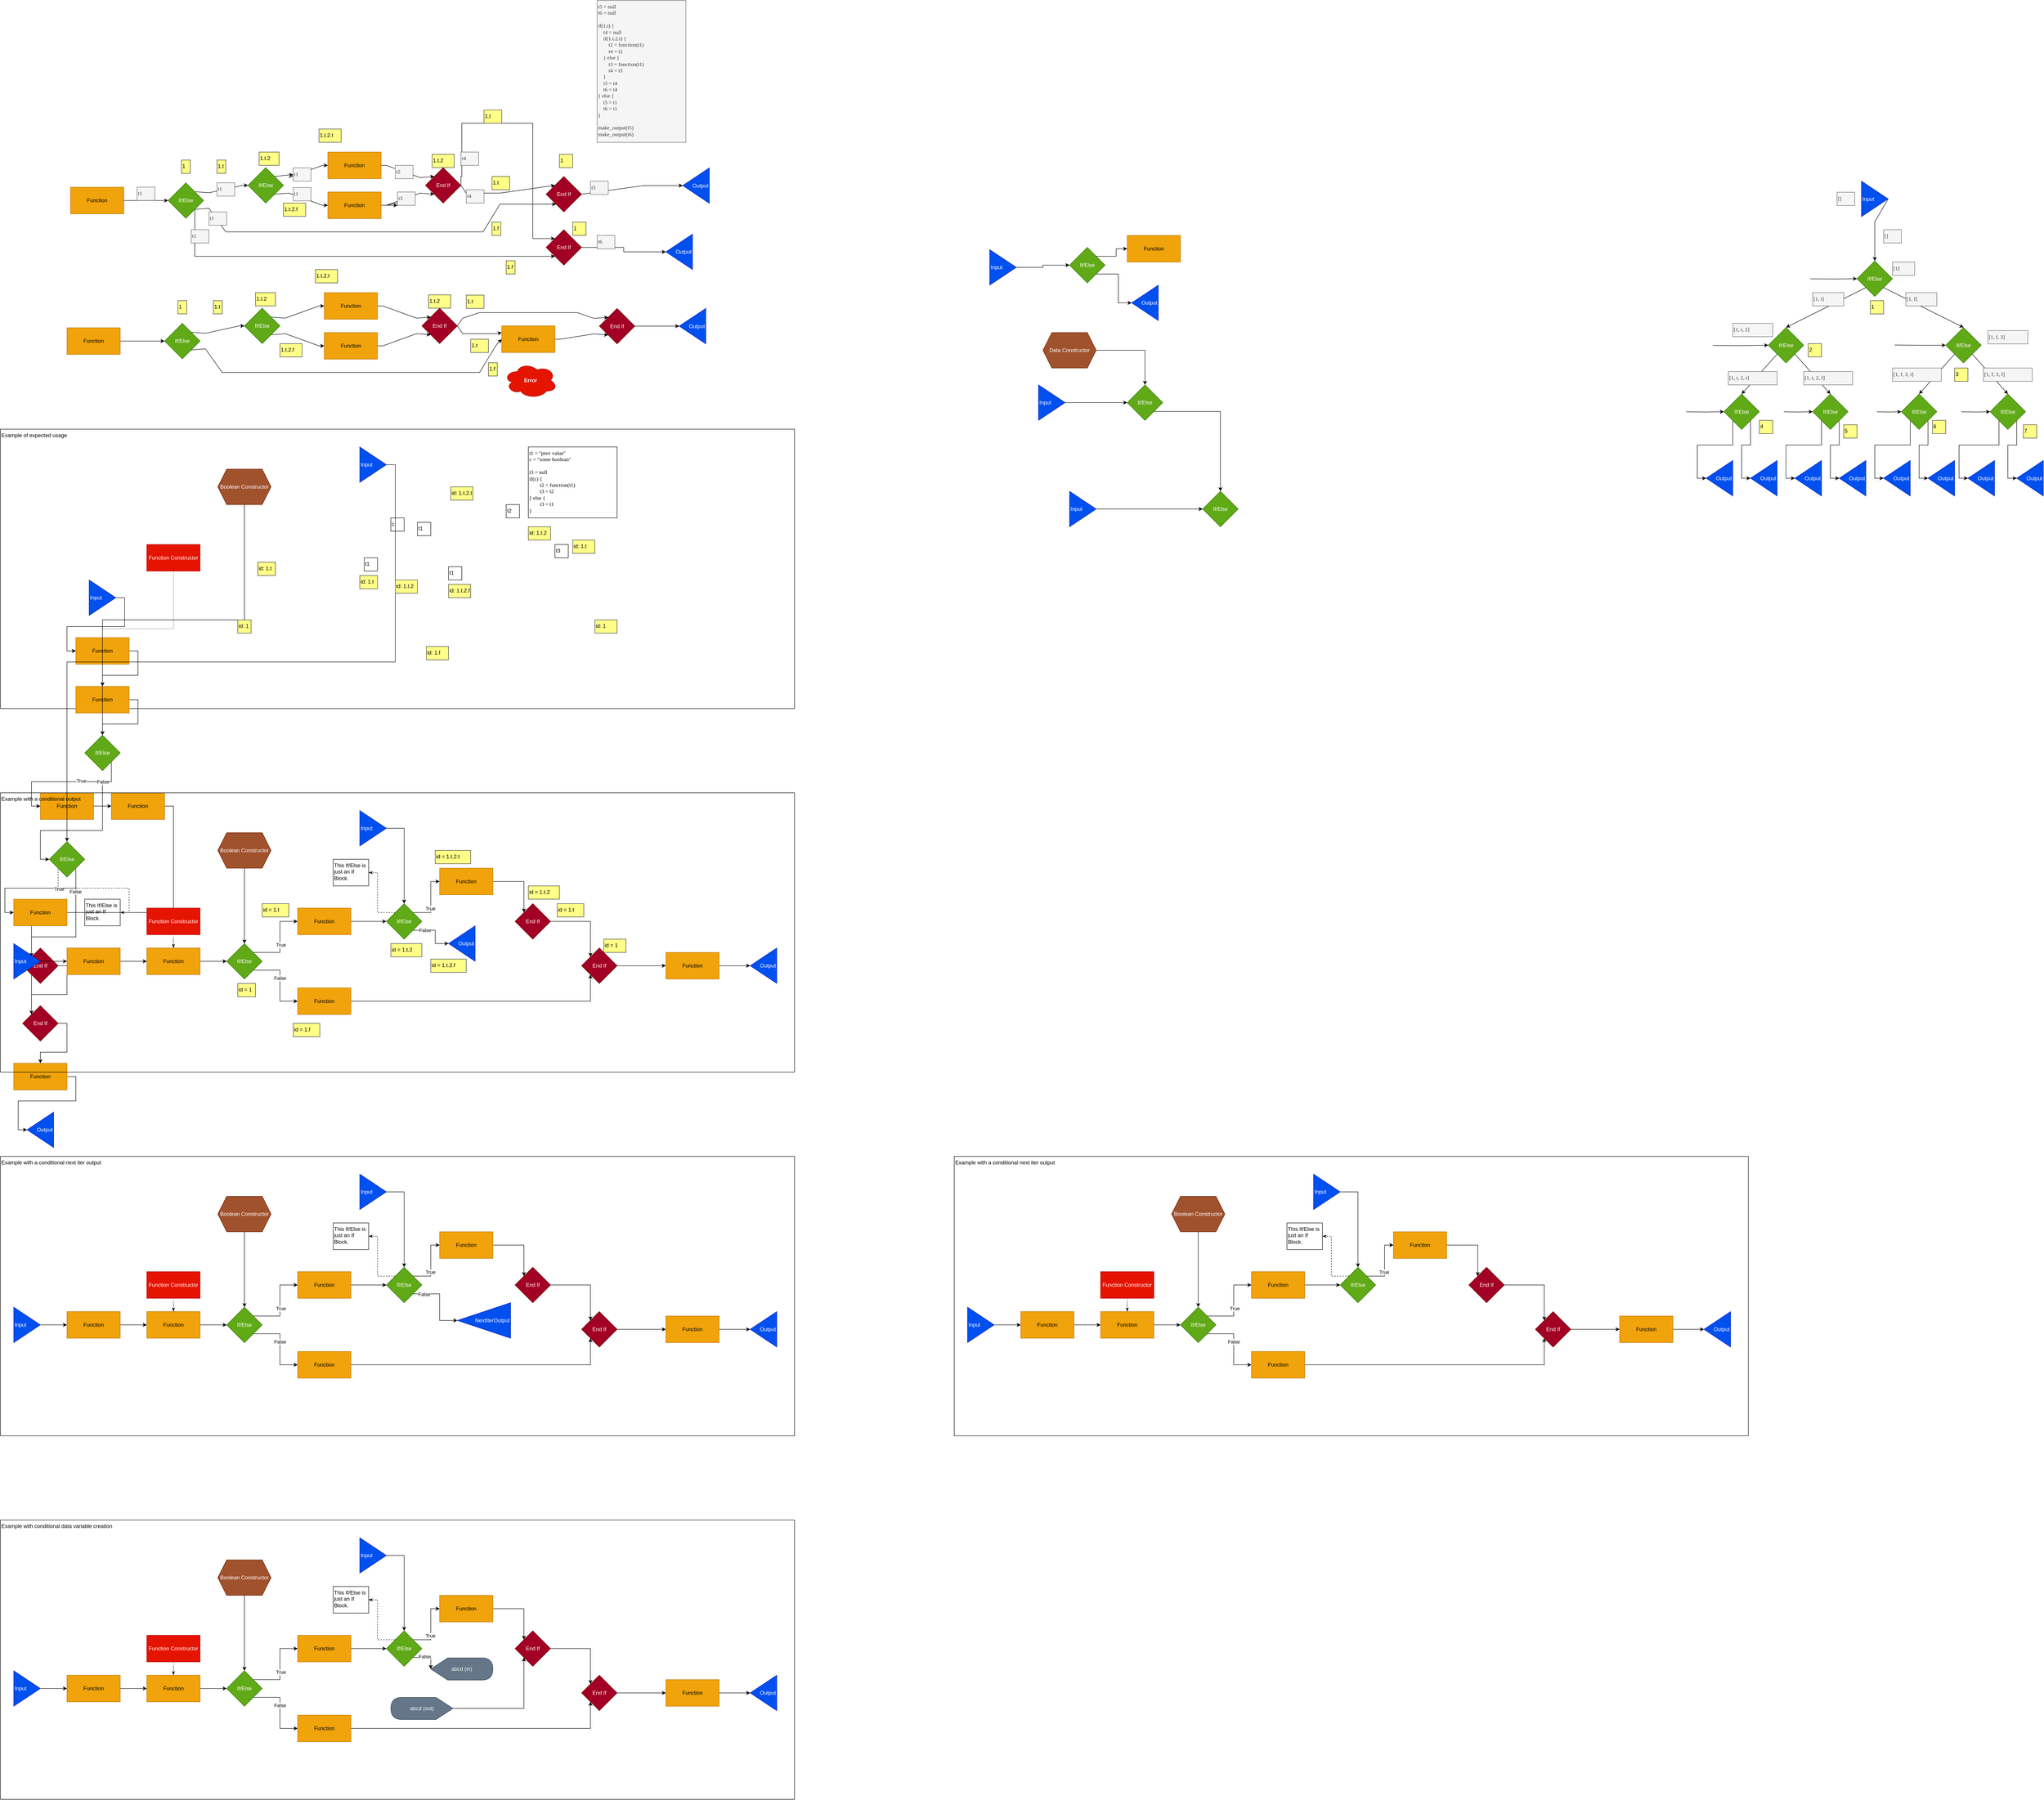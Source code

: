 <mxfile version="21.8.2" type="device">
  <diagram name="Page-1" id="rVXka8db7KZHsTNRGDj0">
    <mxGraphModel dx="1635" dy="1931" grid="1" gridSize="10" guides="1" tooltips="1" connect="1" arrows="1" fold="1" page="0" pageScale="1" pageWidth="850" pageHeight="1100" math="0" shadow="0">
      <root>
        <mxCell id="0" />
        <mxCell id="1" parent="0" />
        <mxCell id="WulkwlyHYuM5ElqRk_FG-63" value="Example of expected usage" style="text;html=1;fillColor=none;align=left;verticalAlign=top;whiteSpace=wrap;rounded=0;container=0;strokeColor=default;" parent="1" vertex="1">
          <mxGeometry x="-150" y="20" width="1790" height="630" as="geometry">
            <mxRectangle x="-150" y="20" width="190" height="30" as="alternateBounds" />
          </mxGeometry>
        </mxCell>
        <mxCell id="WulkwlyHYuM5ElqRk_FG-24" style="edgeStyle=orthogonalEdgeStyle;rounded=0;orthogonalLoop=1;jettySize=auto;html=1;exitX=1;exitY=0.5;exitDx=0;exitDy=0;entryX=0;entryY=0.5;entryDx=0;entryDy=0;" parent="1" source="WulkwlyHYuM5ElqRk_FG-22" target="WulkwlyHYuM5ElqRk_FG-23" edge="1">
          <mxGeometry relative="1" as="geometry" />
        </mxCell>
        <mxCell id="WulkwlyHYuM5ElqRk_FG-22" value="Input" style="triangle;whiteSpace=wrap;html=1;align=left;fillColor=#0050ef;fontColor=#ffffff;strokeColor=#001DBC;" parent="1" vertex="1">
          <mxGeometry x="50" y="360" width="60" height="80" as="geometry" />
        </mxCell>
        <mxCell id="WulkwlyHYuM5ElqRk_FG-28" style="edgeStyle=orthogonalEdgeStyle;rounded=0;orthogonalLoop=1;jettySize=auto;html=1;exitX=1;exitY=0.5;exitDx=0;exitDy=0;" parent="1" source="WulkwlyHYuM5ElqRk_FG-23" target="WulkwlyHYuM5ElqRk_FG-26" edge="1">
          <mxGeometry relative="1" as="geometry" />
        </mxCell>
        <mxCell id="WulkwlyHYuM5ElqRk_FG-23" value="Function" style="rounded=0;whiteSpace=wrap;html=1;fillColor=#f0a30a;fontColor=#000000;strokeColor=#BD7000;" parent="1" vertex="1">
          <mxGeometry x="20" y="490" width="120" height="60" as="geometry" />
        </mxCell>
        <mxCell id="WulkwlyHYuM5ElqRk_FG-27" style="edgeStyle=orthogonalEdgeStyle;rounded=0;orthogonalLoop=1;jettySize=auto;html=1;exitX=0.5;exitY=1;exitDx=0;exitDy=0;dashed=1;dashPattern=1 2;endArrow=classicThin;endFill=1;" parent="1" source="WulkwlyHYuM5ElqRk_FG-25" target="WulkwlyHYuM5ElqRk_FG-26" edge="1">
          <mxGeometry relative="1" as="geometry" />
        </mxCell>
        <mxCell id="WulkwlyHYuM5ElqRk_FG-25" value="Function Constructor" style="rounded=0;whiteSpace=wrap;html=1;fillColor=#e51400;fontColor=#ffffff;strokeColor=#B20000;" parent="1" vertex="1">
          <mxGeometry x="180" y="280" width="120" height="60" as="geometry" />
        </mxCell>
        <mxCell id="WulkwlyHYuM5ElqRk_FG-35" style="edgeStyle=orthogonalEdgeStyle;rounded=0;orthogonalLoop=1;jettySize=auto;html=1;exitX=1;exitY=0.5;exitDx=0;exitDy=0;" parent="1" source="WulkwlyHYuM5ElqRk_FG-26" target="WulkwlyHYuM5ElqRk_FG-34" edge="1">
          <mxGeometry relative="1" as="geometry" />
        </mxCell>
        <mxCell id="WulkwlyHYuM5ElqRk_FG-26" value="Function" style="rounded=0;whiteSpace=wrap;html=1;fillColor=#f0a30a;fontColor=#000000;strokeColor=#BD7000;" parent="1" vertex="1">
          <mxGeometry x="20" y="600" width="120" height="60" as="geometry" />
        </mxCell>
        <mxCell id="WulkwlyHYuM5ElqRk_FG-38" style="edgeStyle=orthogonalEdgeStyle;rounded=0;orthogonalLoop=1;jettySize=auto;html=1;exitX=1;exitY=0;exitDx=0;exitDy=0;entryX=0;entryY=0.5;entryDx=0;entryDy=0;" parent="1" source="WulkwlyHYuM5ElqRk_FG-34" target="WulkwlyHYuM5ElqRk_FG-36" edge="1">
          <mxGeometry relative="1" as="geometry" />
        </mxCell>
        <mxCell id="WulkwlyHYuM5ElqRk_FG-40" value="True" style="edgeLabel;html=1;align=center;verticalAlign=middle;resizable=0;points=[];" parent="WulkwlyHYuM5ElqRk_FG-38" vertex="1" connectable="0">
          <mxGeometry x="-0.097" y="-2" relative="1" as="geometry">
            <mxPoint as="offset" />
          </mxGeometry>
        </mxCell>
        <mxCell id="WulkwlyHYuM5ElqRk_FG-39" style="edgeStyle=orthogonalEdgeStyle;rounded=0;orthogonalLoop=1;jettySize=auto;html=1;exitX=1;exitY=1;exitDx=0;exitDy=0;entryX=0;entryY=0.5;entryDx=0;entryDy=0;" parent="1" source="WulkwlyHYuM5ElqRk_FG-34" target="WulkwlyHYuM5ElqRk_FG-37" edge="1">
          <mxGeometry relative="1" as="geometry" />
        </mxCell>
        <mxCell id="WulkwlyHYuM5ElqRk_FG-41" value="False" style="edgeLabel;html=1;align=center;verticalAlign=middle;resizable=0;points=[];" parent="WulkwlyHYuM5ElqRk_FG-39" vertex="1" connectable="0">
          <mxGeometry x="-0.089" relative="1" as="geometry">
            <mxPoint as="offset" />
          </mxGeometry>
        </mxCell>
        <mxCell id="WulkwlyHYuM5ElqRk_FG-34" value="If/Else" style="rhombus;whiteSpace=wrap;html=1;fillColor=#60a917;strokeColor=#2D7600;fontColor=#ffffff;" parent="1" vertex="1">
          <mxGeometry x="40" y="710" width="80" height="80" as="geometry" />
        </mxCell>
        <mxCell id="WulkwlyHYuM5ElqRk_FG-45" style="edgeStyle=orthogonalEdgeStyle;rounded=0;orthogonalLoop=1;jettySize=auto;html=1;exitX=1;exitY=0.5;exitDx=0;exitDy=0;entryX=0;entryY=0.5;entryDx=0;entryDy=0;" parent="1" source="WulkwlyHYuM5ElqRk_FG-36" target="WulkwlyHYuM5ElqRk_FG-44" edge="1">
          <mxGeometry relative="1" as="geometry" />
        </mxCell>
        <mxCell id="WulkwlyHYuM5ElqRk_FG-36" value="Function" style="rounded=0;whiteSpace=wrap;html=1;fillColor=#f0a30a;fontColor=#000000;strokeColor=#BD7000;" parent="1" vertex="1">
          <mxGeometry x="-60" y="840" width="120" height="60" as="geometry" />
        </mxCell>
        <mxCell id="WulkwlyHYuM5ElqRk_FG-58" style="edgeStyle=orthogonalEdgeStyle;rounded=0;orthogonalLoop=1;jettySize=auto;html=1;exitX=1;exitY=0.5;exitDx=0;exitDy=0;entryX=0;entryY=1;entryDx=0;entryDy=0;" parent="1" source="WulkwlyHYuM5ElqRk_FG-37" target="WulkwlyHYuM5ElqRk_FG-56" edge="1">
          <mxGeometry relative="1" as="geometry" />
        </mxCell>
        <mxCell id="WulkwlyHYuM5ElqRk_FG-37" value="Function" style="rounded=0;whiteSpace=wrap;html=1;fillColor=#f0a30a;fontColor=#000000;strokeColor=#BD7000;" parent="1" vertex="1">
          <mxGeometry x="100" y="840" width="120" height="60" as="geometry" />
        </mxCell>
        <mxCell id="WulkwlyHYuM5ElqRk_FG-43" style="edgeStyle=orthogonalEdgeStyle;rounded=0;orthogonalLoop=1;jettySize=auto;html=1;exitX=0.5;exitY=1;exitDx=0;exitDy=0;" parent="1" source="WulkwlyHYuM5ElqRk_FG-42" target="WulkwlyHYuM5ElqRk_FG-34" edge="1">
          <mxGeometry relative="1" as="geometry" />
        </mxCell>
        <mxCell id="WulkwlyHYuM5ElqRk_FG-42" value="Boolean Constructor" style="shape=hexagon;perimeter=hexagonPerimeter2;whiteSpace=wrap;html=1;fixedSize=1;fillColor=#a0522d;fontColor=#ffffff;strokeColor=#6D1F00;" parent="1" vertex="1">
          <mxGeometry x="340" y="110" width="120" height="80" as="geometry" />
        </mxCell>
        <mxCell id="WulkwlyHYuM5ElqRk_FG-47" style="edgeStyle=orthogonalEdgeStyle;rounded=0;orthogonalLoop=1;jettySize=auto;html=1;exitX=1;exitY=0;exitDx=0;exitDy=0;entryX=0;entryY=0.5;entryDx=0;entryDy=0;" parent="1" source="WulkwlyHYuM5ElqRk_FG-44" target="WulkwlyHYuM5ElqRk_FG-46" edge="1">
          <mxGeometry relative="1" as="geometry" />
        </mxCell>
        <mxCell id="WulkwlyHYuM5ElqRk_FG-48" value="True" style="edgeLabel;html=1;align=center;verticalAlign=middle;resizable=0;points=[];" parent="WulkwlyHYuM5ElqRk_FG-47" vertex="1" connectable="0">
          <mxGeometry x="-0.23" y="1" relative="1" as="geometry">
            <mxPoint y="1" as="offset" />
          </mxGeometry>
        </mxCell>
        <mxCell id="WulkwlyHYuM5ElqRk_FG-52" style="edgeStyle=orthogonalEdgeStyle;rounded=0;orthogonalLoop=1;jettySize=auto;html=1;exitX=1;exitY=1;exitDx=0;exitDy=0;entryX=0;entryY=1;entryDx=0;entryDy=0;" parent="1" source="WulkwlyHYuM5ElqRk_FG-44" target="WulkwlyHYuM5ElqRk_FG-50" edge="1">
          <mxGeometry relative="1" as="geometry" />
        </mxCell>
        <mxCell id="WulkwlyHYuM5ElqRk_FG-101" value="False" style="edgeLabel;html=1;align=center;verticalAlign=middle;resizable=0;points=[];" parent="WulkwlyHYuM5ElqRk_FG-52" vertex="1" connectable="0">
          <mxGeometry x="-0.691" y="-1" relative="1" as="geometry">
            <mxPoint as="offset" />
          </mxGeometry>
        </mxCell>
        <mxCell id="WulkwlyHYuM5ElqRk_FG-53" style="edgeStyle=orthogonalEdgeStyle;rounded=0;orthogonalLoop=1;jettySize=auto;html=1;exitX=0;exitY=0;exitDx=0;exitDy=0;entryX=1;entryY=0.5;entryDx=0;entryDy=0;dashed=1;endArrow=classicThin;endFill=1;" parent="1" source="WulkwlyHYuM5ElqRk_FG-44" target="WulkwlyHYuM5ElqRk_FG-49" edge="1">
          <mxGeometry relative="1" as="geometry" />
        </mxCell>
        <mxCell id="WulkwlyHYuM5ElqRk_FG-44" value="If/Else" style="rhombus;whiteSpace=wrap;html=1;fillColor=#60a917;strokeColor=#2D7600;fontColor=#ffffff;" parent="1" vertex="1">
          <mxGeometry x="-40" y="950" width="80" height="80" as="geometry" />
        </mxCell>
        <mxCell id="WulkwlyHYuM5ElqRk_FG-51" style="edgeStyle=orthogonalEdgeStyle;rounded=0;orthogonalLoop=1;jettySize=auto;html=1;exitX=1;exitY=0.5;exitDx=0;exitDy=0;entryX=0;entryY=0;entryDx=0;entryDy=0;" parent="1" source="WulkwlyHYuM5ElqRk_FG-46" target="WulkwlyHYuM5ElqRk_FG-50" edge="1">
          <mxGeometry relative="1" as="geometry" />
        </mxCell>
        <mxCell id="WulkwlyHYuM5ElqRk_FG-46" value="Function" style="rounded=0;whiteSpace=wrap;html=1;fillColor=#f0a30a;fontColor=#000000;strokeColor=#BD7000;" parent="1" vertex="1">
          <mxGeometry x="-120" y="1080" width="120" height="60" as="geometry" />
        </mxCell>
        <mxCell id="WulkwlyHYuM5ElqRk_FG-49" value="This If/Else is just an If Block." style="text;html=1;strokeColor=default;fillColor=none;align=left;verticalAlign=top;whiteSpace=wrap;rounded=0;" parent="1" vertex="1">
          <mxGeometry x="40" y="1080" width="80" height="60" as="geometry" />
        </mxCell>
        <mxCell id="WulkwlyHYuM5ElqRk_FG-57" style="edgeStyle=orthogonalEdgeStyle;rounded=0;orthogonalLoop=1;jettySize=auto;html=1;exitX=1;exitY=0.5;exitDx=0;exitDy=0;entryX=0;entryY=0;entryDx=0;entryDy=0;" parent="1" source="WulkwlyHYuM5ElqRk_FG-50" target="WulkwlyHYuM5ElqRk_FG-56" edge="1">
          <mxGeometry relative="1" as="geometry" />
        </mxCell>
        <mxCell id="WulkwlyHYuM5ElqRk_FG-50" value="End If" style="rhombus;whiteSpace=wrap;html=1;fillColor=#a20025;fontColor=#ffffff;strokeColor=#6F0000;" parent="1" vertex="1">
          <mxGeometry x="-100" y="1190" width="80" height="80" as="geometry" />
        </mxCell>
        <mxCell id="WulkwlyHYuM5ElqRk_FG-55" style="edgeStyle=orthogonalEdgeStyle;rounded=0;orthogonalLoop=1;jettySize=auto;html=1;exitX=1;exitY=0.5;exitDx=0;exitDy=0;entryX=0.5;entryY=0;entryDx=0;entryDy=0;" parent="1" source="WulkwlyHYuM5ElqRk_FG-54" target="WulkwlyHYuM5ElqRk_FG-44" edge="1">
          <mxGeometry relative="1" as="geometry" />
        </mxCell>
        <mxCell id="WulkwlyHYuM5ElqRk_FG-54" value="Input" style="triangle;whiteSpace=wrap;html=1;align=left;fillColor=#0050ef;fontColor=#ffffff;strokeColor=#001DBC;" parent="1" vertex="1">
          <mxGeometry x="660" y="60" width="60" height="80" as="geometry" />
        </mxCell>
        <mxCell id="WulkwlyHYuM5ElqRk_FG-60" style="edgeStyle=orthogonalEdgeStyle;rounded=0;orthogonalLoop=1;jettySize=auto;html=1;exitX=1;exitY=0.5;exitDx=0;exitDy=0;" parent="1" source="WulkwlyHYuM5ElqRk_FG-56" target="WulkwlyHYuM5ElqRk_FG-59" edge="1">
          <mxGeometry relative="1" as="geometry" />
        </mxCell>
        <mxCell id="WulkwlyHYuM5ElqRk_FG-56" value="End If" style="rhombus;whiteSpace=wrap;html=1;fillColor=#a20025;fontColor=#ffffff;strokeColor=#6F0000;" parent="1" vertex="1">
          <mxGeometry x="-100" y="1320" width="80" height="80" as="geometry" />
        </mxCell>
        <mxCell id="WulkwlyHYuM5ElqRk_FG-62" style="edgeStyle=orthogonalEdgeStyle;rounded=0;orthogonalLoop=1;jettySize=auto;html=1;exitX=1;exitY=0.5;exitDx=0;exitDy=0;entryX=1;entryY=0.5;entryDx=0;entryDy=0;" parent="1" source="WulkwlyHYuM5ElqRk_FG-59" target="WulkwlyHYuM5ElqRk_FG-61" edge="1">
          <mxGeometry relative="1" as="geometry" />
        </mxCell>
        <mxCell id="WulkwlyHYuM5ElqRk_FG-59" value="Function" style="rounded=0;whiteSpace=wrap;html=1;fillColor=#f0a30a;fontColor=#000000;strokeColor=#BD7000;" parent="1" vertex="1">
          <mxGeometry x="-120" y="1450" width="120" height="60" as="geometry" />
        </mxCell>
        <mxCell id="WulkwlyHYuM5ElqRk_FG-61" value="Output" style="triangle;whiteSpace=wrap;html=1;direction=west;align=right;fillColor=#0050ef;fontColor=#ffffff;strokeColor=#001DBC;" parent="1" vertex="1">
          <mxGeometry x="-90" y="1560" width="60" height="80" as="geometry" />
        </mxCell>
        <mxCell id="WulkwlyHYuM5ElqRk_FG-64" value="Example with a conditional output" style="text;html=1;strokeColor=default;fillColor=none;align=left;verticalAlign=top;whiteSpace=wrap;rounded=0;container=0;" parent="1" vertex="1">
          <mxGeometry x="-150" y="840" width="1790" height="630" as="geometry">
            <mxRectangle x="-150" y="20" width="190" height="30" as="alternateBounds" />
          </mxGeometry>
        </mxCell>
        <mxCell id="WulkwlyHYuM5ElqRk_FG-65" style="edgeStyle=orthogonalEdgeStyle;rounded=0;orthogonalLoop=1;jettySize=auto;html=1;exitX=1;exitY=0.5;exitDx=0;exitDy=0;entryX=0;entryY=0.5;entryDx=0;entryDy=0;" parent="1" source="WulkwlyHYuM5ElqRk_FG-66" target="WulkwlyHYuM5ElqRk_FG-68" edge="1">
          <mxGeometry relative="1" as="geometry" />
        </mxCell>
        <mxCell id="WulkwlyHYuM5ElqRk_FG-66" value="Input" style="triangle;whiteSpace=wrap;html=1;align=left;fillColor=#0050ef;fontColor=#ffffff;strokeColor=#001DBC;" parent="1" vertex="1">
          <mxGeometry x="-120" y="1180" width="60" height="80" as="geometry" />
        </mxCell>
        <mxCell id="WulkwlyHYuM5ElqRk_FG-67" style="edgeStyle=orthogonalEdgeStyle;rounded=0;orthogonalLoop=1;jettySize=auto;html=1;exitX=1;exitY=0.5;exitDx=0;exitDy=0;" parent="1" source="WulkwlyHYuM5ElqRk_FG-68" target="WulkwlyHYuM5ElqRk_FG-72" edge="1">
          <mxGeometry relative="1" as="geometry" />
        </mxCell>
        <mxCell id="WulkwlyHYuM5ElqRk_FG-68" value="Function" style="rounded=0;whiteSpace=wrap;html=1;fillColor=#f0a30a;fontColor=#000000;strokeColor=#BD7000;" parent="1" vertex="1">
          <mxGeometry y="1190" width="120" height="60" as="geometry" />
        </mxCell>
        <mxCell id="WulkwlyHYuM5ElqRk_FG-69" style="edgeStyle=orthogonalEdgeStyle;rounded=0;orthogonalLoop=1;jettySize=auto;html=1;exitX=0.5;exitY=1;exitDx=0;exitDy=0;dashed=1;dashPattern=1 2;endArrow=classicThin;endFill=1;" parent="1" source="WulkwlyHYuM5ElqRk_FG-70" target="WulkwlyHYuM5ElqRk_FG-72" edge="1">
          <mxGeometry relative="1" as="geometry" />
        </mxCell>
        <mxCell id="WulkwlyHYuM5ElqRk_FG-70" value="Function Constructor" style="rounded=0;whiteSpace=wrap;html=1;fillColor=#e51400;fontColor=#ffffff;strokeColor=#B20000;" parent="1" vertex="1">
          <mxGeometry x="180" y="1100" width="120" height="60" as="geometry" />
        </mxCell>
        <mxCell id="WulkwlyHYuM5ElqRk_FG-71" style="edgeStyle=orthogonalEdgeStyle;rounded=0;orthogonalLoop=1;jettySize=auto;html=1;exitX=1;exitY=0.5;exitDx=0;exitDy=0;" parent="1" source="WulkwlyHYuM5ElqRk_FG-72" target="WulkwlyHYuM5ElqRk_FG-77" edge="1">
          <mxGeometry relative="1" as="geometry" />
        </mxCell>
        <mxCell id="WulkwlyHYuM5ElqRk_FG-72" value="Function" style="rounded=0;whiteSpace=wrap;html=1;fillColor=#f0a30a;fontColor=#000000;strokeColor=#BD7000;" parent="1" vertex="1">
          <mxGeometry x="180" y="1190" width="120" height="60" as="geometry" />
        </mxCell>
        <mxCell id="WulkwlyHYuM5ElqRk_FG-73" style="edgeStyle=orthogonalEdgeStyle;rounded=0;orthogonalLoop=1;jettySize=auto;html=1;exitX=1;exitY=0;exitDx=0;exitDy=0;entryX=0;entryY=0.5;entryDx=0;entryDy=0;" parent="1" source="WulkwlyHYuM5ElqRk_FG-77" target="WulkwlyHYuM5ElqRk_FG-79" edge="1">
          <mxGeometry relative="1" as="geometry" />
        </mxCell>
        <mxCell id="WulkwlyHYuM5ElqRk_FG-74" value="True" style="edgeLabel;html=1;align=center;verticalAlign=middle;resizable=0;points=[];" parent="WulkwlyHYuM5ElqRk_FG-73" vertex="1" connectable="0">
          <mxGeometry x="-0.097" y="-2" relative="1" as="geometry">
            <mxPoint as="offset" />
          </mxGeometry>
        </mxCell>
        <mxCell id="WulkwlyHYuM5ElqRk_FG-75" style="edgeStyle=orthogonalEdgeStyle;rounded=0;orthogonalLoop=1;jettySize=auto;html=1;exitX=1;exitY=1;exitDx=0;exitDy=0;entryX=0;entryY=0.5;entryDx=0;entryDy=0;" parent="1" source="WulkwlyHYuM5ElqRk_FG-77" target="WulkwlyHYuM5ElqRk_FG-81" edge="1">
          <mxGeometry relative="1" as="geometry" />
        </mxCell>
        <mxCell id="WulkwlyHYuM5ElqRk_FG-76" value="False" style="edgeLabel;html=1;align=center;verticalAlign=middle;resizable=0;points=[];" parent="WulkwlyHYuM5ElqRk_FG-75" vertex="1" connectable="0">
          <mxGeometry x="-0.089" relative="1" as="geometry">
            <mxPoint as="offset" />
          </mxGeometry>
        </mxCell>
        <mxCell id="WulkwlyHYuM5ElqRk_FG-77" value="If/Else" style="rhombus;whiteSpace=wrap;html=1;fillColor=#60a917;strokeColor=#2D7600;fontColor=#ffffff;" parent="1" vertex="1">
          <mxGeometry x="360" y="1180" width="80" height="80" as="geometry" />
        </mxCell>
        <mxCell id="WulkwlyHYuM5ElqRk_FG-78" style="edgeStyle=orthogonalEdgeStyle;rounded=0;orthogonalLoop=1;jettySize=auto;html=1;exitX=1;exitY=0.5;exitDx=0;exitDy=0;entryX=0;entryY=0.5;entryDx=0;entryDy=0;" parent="1" source="WulkwlyHYuM5ElqRk_FG-79" target="WulkwlyHYuM5ElqRk_FG-88" edge="1">
          <mxGeometry relative="1" as="geometry" />
        </mxCell>
        <mxCell id="WulkwlyHYuM5ElqRk_FG-79" value="Function" style="rounded=0;whiteSpace=wrap;html=1;fillColor=#f0a30a;fontColor=#000000;strokeColor=#BD7000;" parent="1" vertex="1">
          <mxGeometry x="520" y="1100" width="120" height="60" as="geometry" />
        </mxCell>
        <mxCell id="WulkwlyHYuM5ElqRk_FG-80" style="edgeStyle=orthogonalEdgeStyle;rounded=0;orthogonalLoop=1;jettySize=auto;html=1;exitX=1;exitY=0.5;exitDx=0;exitDy=0;entryX=0;entryY=1;entryDx=0;entryDy=0;" parent="1" source="WulkwlyHYuM5ElqRk_FG-81" target="WulkwlyHYuM5ElqRk_FG-97" edge="1">
          <mxGeometry relative="1" as="geometry" />
        </mxCell>
        <mxCell id="WulkwlyHYuM5ElqRk_FG-81" value="Function" style="rounded=0;whiteSpace=wrap;html=1;fillColor=#f0a30a;fontColor=#000000;strokeColor=#BD7000;" parent="1" vertex="1">
          <mxGeometry x="520" y="1280" width="120" height="60" as="geometry" />
        </mxCell>
        <mxCell id="WulkwlyHYuM5ElqRk_FG-82" style="edgeStyle=orthogonalEdgeStyle;rounded=0;orthogonalLoop=1;jettySize=auto;html=1;exitX=0.5;exitY=1;exitDx=0;exitDy=0;" parent="1" source="WulkwlyHYuM5ElqRk_FG-83" target="WulkwlyHYuM5ElqRk_FG-77" edge="1">
          <mxGeometry relative="1" as="geometry" />
        </mxCell>
        <mxCell id="WulkwlyHYuM5ElqRk_FG-83" value="Boolean Constructor" style="shape=hexagon;perimeter=hexagonPerimeter2;whiteSpace=wrap;html=1;fixedSize=1;fillColor=#a0522d;fontColor=#ffffff;strokeColor=#6D1F00;" parent="1" vertex="1">
          <mxGeometry x="340" y="930" width="120" height="80" as="geometry" />
        </mxCell>
        <mxCell id="WulkwlyHYuM5ElqRk_FG-84" style="edgeStyle=orthogonalEdgeStyle;rounded=0;orthogonalLoop=1;jettySize=auto;html=1;exitX=1;exitY=0;exitDx=0;exitDy=0;entryX=0;entryY=0.5;entryDx=0;entryDy=0;" parent="1" source="WulkwlyHYuM5ElqRk_FG-88" target="WulkwlyHYuM5ElqRk_FG-90" edge="1">
          <mxGeometry relative="1" as="geometry" />
        </mxCell>
        <mxCell id="WulkwlyHYuM5ElqRk_FG-85" value="True" style="edgeLabel;html=1;align=center;verticalAlign=middle;resizable=0;points=[];" parent="WulkwlyHYuM5ElqRk_FG-84" vertex="1" connectable="0">
          <mxGeometry x="-0.23" y="1" relative="1" as="geometry">
            <mxPoint y="1" as="offset" />
          </mxGeometry>
        </mxCell>
        <mxCell id="WulkwlyHYuM5ElqRk_FG-87" style="edgeStyle=orthogonalEdgeStyle;rounded=0;orthogonalLoop=1;jettySize=auto;html=1;exitX=0;exitY=0;exitDx=0;exitDy=0;entryX=1;entryY=0.5;entryDx=0;entryDy=0;dashed=1;endArrow=classicThin;endFill=1;" parent="1" source="WulkwlyHYuM5ElqRk_FG-88" target="WulkwlyHYuM5ElqRk_FG-91" edge="1">
          <mxGeometry relative="1" as="geometry" />
        </mxCell>
        <mxCell id="WulkwlyHYuM5ElqRk_FG-186" style="edgeStyle=orthogonalEdgeStyle;rounded=0;orthogonalLoop=1;jettySize=auto;html=1;exitX=1;exitY=1;exitDx=0;exitDy=0;entryX=1;entryY=0.5;entryDx=0;entryDy=0;" parent="1" source="WulkwlyHYuM5ElqRk_FG-88" target="WulkwlyHYuM5ElqRk_FG-185" edge="1">
          <mxGeometry relative="1" as="geometry" />
        </mxCell>
        <mxCell id="WulkwlyHYuM5ElqRk_FG-187" value="False" style="edgeLabel;html=1;align=center;verticalAlign=middle;resizable=0;points=[];" parent="WulkwlyHYuM5ElqRk_FG-186" vertex="1" connectable="0">
          <mxGeometry x="-0.516" relative="1" as="geometry">
            <mxPoint as="offset" />
          </mxGeometry>
        </mxCell>
        <mxCell id="WulkwlyHYuM5ElqRk_FG-88" value="If/Else" style="rhombus;whiteSpace=wrap;html=1;fillColor=#60a917;strokeColor=#2D7600;fontColor=#ffffff;" parent="1" vertex="1">
          <mxGeometry x="720" y="1090" width="80" height="80" as="geometry" />
        </mxCell>
        <mxCell id="WulkwlyHYuM5ElqRk_FG-89" style="edgeStyle=orthogonalEdgeStyle;rounded=0;orthogonalLoop=1;jettySize=auto;html=1;exitX=1;exitY=0.5;exitDx=0;exitDy=0;entryX=0;entryY=0;entryDx=0;entryDy=0;" parent="1" source="WulkwlyHYuM5ElqRk_FG-90" target="WulkwlyHYuM5ElqRk_FG-93" edge="1">
          <mxGeometry relative="1" as="geometry" />
        </mxCell>
        <mxCell id="WulkwlyHYuM5ElqRk_FG-90" value="Function" style="rounded=0;whiteSpace=wrap;html=1;fillColor=#f0a30a;fontColor=#000000;strokeColor=#BD7000;" parent="1" vertex="1">
          <mxGeometry x="840" y="1010" width="120" height="60" as="geometry" />
        </mxCell>
        <mxCell id="WulkwlyHYuM5ElqRk_FG-91" value="This If/Else is just an If Block." style="text;html=1;strokeColor=default;fillColor=none;align=left;verticalAlign=top;whiteSpace=wrap;rounded=0;" parent="1" vertex="1">
          <mxGeometry x="600" y="990" width="80" height="60" as="geometry" />
        </mxCell>
        <mxCell id="WulkwlyHYuM5ElqRk_FG-92" style="edgeStyle=orthogonalEdgeStyle;rounded=0;orthogonalLoop=1;jettySize=auto;html=1;exitX=1;exitY=0.5;exitDx=0;exitDy=0;entryX=0;entryY=0;entryDx=0;entryDy=0;" parent="1" source="WulkwlyHYuM5ElqRk_FG-93" target="WulkwlyHYuM5ElqRk_FG-97" edge="1">
          <mxGeometry relative="1" as="geometry" />
        </mxCell>
        <mxCell id="WulkwlyHYuM5ElqRk_FG-93" value="End If" style="rhombus;whiteSpace=wrap;html=1;fillColor=#a20025;fontColor=#ffffff;strokeColor=#6F0000;" parent="1" vertex="1">
          <mxGeometry x="1010" y="1090" width="80" height="80" as="geometry" />
        </mxCell>
        <mxCell id="WulkwlyHYuM5ElqRk_FG-94" style="edgeStyle=orthogonalEdgeStyle;rounded=0;orthogonalLoop=1;jettySize=auto;html=1;exitX=1;exitY=0.5;exitDx=0;exitDy=0;entryX=0.5;entryY=0;entryDx=0;entryDy=0;" parent="1" source="WulkwlyHYuM5ElqRk_FG-95" target="WulkwlyHYuM5ElqRk_FG-88" edge="1">
          <mxGeometry relative="1" as="geometry" />
        </mxCell>
        <mxCell id="WulkwlyHYuM5ElqRk_FG-95" value="Input" style="triangle;whiteSpace=wrap;html=1;align=left;fillColor=#0050ef;fontColor=#ffffff;strokeColor=#001DBC;" parent="1" vertex="1">
          <mxGeometry x="660" y="880" width="60" height="80" as="geometry" />
        </mxCell>
        <mxCell id="WulkwlyHYuM5ElqRk_FG-96" style="edgeStyle=orthogonalEdgeStyle;rounded=0;orthogonalLoop=1;jettySize=auto;html=1;exitX=1;exitY=0.5;exitDx=0;exitDy=0;" parent="1" source="WulkwlyHYuM5ElqRk_FG-97" target="WulkwlyHYuM5ElqRk_FG-99" edge="1">
          <mxGeometry relative="1" as="geometry" />
        </mxCell>
        <mxCell id="WulkwlyHYuM5ElqRk_FG-97" value="End If" style="rhombus;whiteSpace=wrap;html=1;fillColor=#a20025;fontColor=#ffffff;strokeColor=#6F0000;" parent="1" vertex="1">
          <mxGeometry x="1160" y="1190" width="80" height="80" as="geometry" />
        </mxCell>
        <mxCell id="WulkwlyHYuM5ElqRk_FG-98" style="edgeStyle=orthogonalEdgeStyle;rounded=0;orthogonalLoop=1;jettySize=auto;html=1;exitX=1;exitY=0.5;exitDx=0;exitDy=0;entryX=1;entryY=0.5;entryDx=0;entryDy=0;" parent="1" source="WulkwlyHYuM5ElqRk_FG-99" target="WulkwlyHYuM5ElqRk_FG-100" edge="1">
          <mxGeometry relative="1" as="geometry" />
        </mxCell>
        <mxCell id="WulkwlyHYuM5ElqRk_FG-99" value="Function" style="rounded=0;whiteSpace=wrap;html=1;fillColor=#f0a30a;fontColor=#000000;strokeColor=#BD7000;" parent="1" vertex="1">
          <mxGeometry x="1350" y="1200" width="120" height="60" as="geometry" />
        </mxCell>
        <mxCell id="WulkwlyHYuM5ElqRk_FG-100" value="Output" style="triangle;whiteSpace=wrap;html=1;direction=west;align=right;fillColor=#0050ef;fontColor=#ffffff;strokeColor=#001DBC;" parent="1" vertex="1">
          <mxGeometry x="1540" y="1190" width="60" height="80" as="geometry" />
        </mxCell>
        <mxCell id="WulkwlyHYuM5ElqRk_FG-102" value="Example with a conditional next iter output" style="text;html=1;strokeColor=default;fillColor=none;align=left;verticalAlign=top;whiteSpace=wrap;rounded=0;container=0;" parent="1" vertex="1">
          <mxGeometry x="-150" y="1660" width="1790" height="630" as="geometry">
            <mxRectangle x="-150" y="20" width="190" height="30" as="alternateBounds" />
          </mxGeometry>
        </mxCell>
        <mxCell id="WulkwlyHYuM5ElqRk_FG-103" style="edgeStyle=orthogonalEdgeStyle;rounded=0;orthogonalLoop=1;jettySize=auto;html=1;exitX=1;exitY=0.5;exitDx=0;exitDy=0;entryX=0;entryY=0.5;entryDx=0;entryDy=0;" parent="1" source="WulkwlyHYuM5ElqRk_FG-104" target="WulkwlyHYuM5ElqRk_FG-106" edge="1">
          <mxGeometry relative="1" as="geometry" />
        </mxCell>
        <mxCell id="WulkwlyHYuM5ElqRk_FG-104" value="Input" style="triangle;whiteSpace=wrap;html=1;align=left;fillColor=#0050ef;fontColor=#ffffff;strokeColor=#001DBC;" parent="1" vertex="1">
          <mxGeometry x="-120" y="2000" width="60" height="80" as="geometry" />
        </mxCell>
        <mxCell id="WulkwlyHYuM5ElqRk_FG-105" style="edgeStyle=orthogonalEdgeStyle;rounded=0;orthogonalLoop=1;jettySize=auto;html=1;exitX=1;exitY=0.5;exitDx=0;exitDy=0;" parent="1" source="WulkwlyHYuM5ElqRk_FG-106" target="WulkwlyHYuM5ElqRk_FG-110" edge="1">
          <mxGeometry relative="1" as="geometry" />
        </mxCell>
        <mxCell id="WulkwlyHYuM5ElqRk_FG-106" value="Function" style="rounded=0;whiteSpace=wrap;html=1;fillColor=#f0a30a;fontColor=#000000;strokeColor=#BD7000;" parent="1" vertex="1">
          <mxGeometry y="2010" width="120" height="60" as="geometry" />
        </mxCell>
        <mxCell id="WulkwlyHYuM5ElqRk_FG-107" style="edgeStyle=orthogonalEdgeStyle;rounded=0;orthogonalLoop=1;jettySize=auto;html=1;exitX=0.5;exitY=1;exitDx=0;exitDy=0;dashed=1;dashPattern=1 2;endArrow=classicThin;endFill=1;" parent="1" source="WulkwlyHYuM5ElqRk_FG-108" target="WulkwlyHYuM5ElqRk_FG-110" edge="1">
          <mxGeometry relative="1" as="geometry" />
        </mxCell>
        <mxCell id="WulkwlyHYuM5ElqRk_FG-108" value="Function Constructor" style="rounded=0;whiteSpace=wrap;html=1;fillColor=#e51400;fontColor=#ffffff;strokeColor=#B20000;" parent="1" vertex="1">
          <mxGeometry x="180" y="1920" width="120" height="60" as="geometry" />
        </mxCell>
        <mxCell id="WulkwlyHYuM5ElqRk_FG-109" style="edgeStyle=orthogonalEdgeStyle;rounded=0;orthogonalLoop=1;jettySize=auto;html=1;exitX=1;exitY=0.5;exitDx=0;exitDy=0;" parent="1" source="WulkwlyHYuM5ElqRk_FG-110" target="WulkwlyHYuM5ElqRk_FG-115" edge="1">
          <mxGeometry relative="1" as="geometry" />
        </mxCell>
        <mxCell id="WulkwlyHYuM5ElqRk_FG-110" value="Function" style="rounded=0;whiteSpace=wrap;html=1;fillColor=#f0a30a;fontColor=#000000;strokeColor=#BD7000;" parent="1" vertex="1">
          <mxGeometry x="180" y="2010" width="120" height="60" as="geometry" />
        </mxCell>
        <mxCell id="WulkwlyHYuM5ElqRk_FG-111" style="edgeStyle=orthogonalEdgeStyle;rounded=0;orthogonalLoop=1;jettySize=auto;html=1;exitX=1;exitY=0;exitDx=0;exitDy=0;entryX=0;entryY=0.5;entryDx=0;entryDy=0;" parent="1" source="WulkwlyHYuM5ElqRk_FG-115" target="WulkwlyHYuM5ElqRk_FG-117" edge="1">
          <mxGeometry relative="1" as="geometry" />
        </mxCell>
        <mxCell id="WulkwlyHYuM5ElqRk_FG-112" value="True" style="edgeLabel;html=1;align=center;verticalAlign=middle;resizable=0;points=[];" parent="WulkwlyHYuM5ElqRk_FG-111" vertex="1" connectable="0">
          <mxGeometry x="-0.097" y="-2" relative="1" as="geometry">
            <mxPoint as="offset" />
          </mxGeometry>
        </mxCell>
        <mxCell id="WulkwlyHYuM5ElqRk_FG-113" style="edgeStyle=orthogonalEdgeStyle;rounded=0;orthogonalLoop=1;jettySize=auto;html=1;exitX=1;exitY=1;exitDx=0;exitDy=0;entryX=0;entryY=0.5;entryDx=0;entryDy=0;" parent="1" source="WulkwlyHYuM5ElqRk_FG-115" target="WulkwlyHYuM5ElqRk_FG-119" edge="1">
          <mxGeometry relative="1" as="geometry" />
        </mxCell>
        <mxCell id="WulkwlyHYuM5ElqRk_FG-114" value="False" style="edgeLabel;html=1;align=center;verticalAlign=middle;resizable=0;points=[];" parent="WulkwlyHYuM5ElqRk_FG-113" vertex="1" connectable="0">
          <mxGeometry x="-0.089" relative="1" as="geometry">
            <mxPoint as="offset" />
          </mxGeometry>
        </mxCell>
        <mxCell id="WulkwlyHYuM5ElqRk_FG-115" value="If/Else" style="rhombus;whiteSpace=wrap;html=1;fillColor=#60a917;strokeColor=#2D7600;fontColor=#ffffff;" parent="1" vertex="1">
          <mxGeometry x="360" y="2000" width="80" height="80" as="geometry" />
        </mxCell>
        <mxCell id="WulkwlyHYuM5ElqRk_FG-116" style="edgeStyle=orthogonalEdgeStyle;rounded=0;orthogonalLoop=1;jettySize=auto;html=1;exitX=1;exitY=0.5;exitDx=0;exitDy=0;entryX=0;entryY=0.5;entryDx=0;entryDy=0;" parent="1" source="WulkwlyHYuM5ElqRk_FG-117" target="WulkwlyHYuM5ElqRk_FG-127" edge="1">
          <mxGeometry relative="1" as="geometry" />
        </mxCell>
        <mxCell id="WulkwlyHYuM5ElqRk_FG-117" value="Function" style="rounded=0;whiteSpace=wrap;html=1;fillColor=#f0a30a;fontColor=#000000;strokeColor=#BD7000;" parent="1" vertex="1">
          <mxGeometry x="520" y="1920" width="120" height="60" as="geometry" />
        </mxCell>
        <mxCell id="WulkwlyHYuM5ElqRk_FG-118" style="edgeStyle=orthogonalEdgeStyle;rounded=0;orthogonalLoop=1;jettySize=auto;html=1;exitX=1;exitY=0.5;exitDx=0;exitDy=0;entryX=0;entryY=1;entryDx=0;entryDy=0;" parent="1" source="WulkwlyHYuM5ElqRk_FG-119" target="WulkwlyHYuM5ElqRk_FG-136" edge="1">
          <mxGeometry relative="1" as="geometry" />
        </mxCell>
        <mxCell id="WulkwlyHYuM5ElqRk_FG-119" value="Function" style="rounded=0;whiteSpace=wrap;html=1;fillColor=#f0a30a;fontColor=#000000;strokeColor=#BD7000;" parent="1" vertex="1">
          <mxGeometry x="520" y="2100" width="120" height="60" as="geometry" />
        </mxCell>
        <mxCell id="WulkwlyHYuM5ElqRk_FG-120" style="edgeStyle=orthogonalEdgeStyle;rounded=0;orthogonalLoop=1;jettySize=auto;html=1;exitX=0.5;exitY=1;exitDx=0;exitDy=0;" parent="1" source="WulkwlyHYuM5ElqRk_FG-121" target="WulkwlyHYuM5ElqRk_FG-115" edge="1">
          <mxGeometry relative="1" as="geometry" />
        </mxCell>
        <mxCell id="WulkwlyHYuM5ElqRk_FG-121" value="Boolean Constructor" style="shape=hexagon;perimeter=hexagonPerimeter2;whiteSpace=wrap;html=1;fixedSize=1;fillColor=#a0522d;fontColor=#ffffff;strokeColor=#6D1F00;" parent="1" vertex="1">
          <mxGeometry x="340" y="1750" width="120" height="80" as="geometry" />
        </mxCell>
        <mxCell id="WulkwlyHYuM5ElqRk_FG-122" style="edgeStyle=orthogonalEdgeStyle;rounded=0;orthogonalLoop=1;jettySize=auto;html=1;exitX=1;exitY=0;exitDx=0;exitDy=0;entryX=0;entryY=0.5;entryDx=0;entryDy=0;" parent="1" source="WulkwlyHYuM5ElqRk_FG-127" target="WulkwlyHYuM5ElqRk_FG-129" edge="1">
          <mxGeometry relative="1" as="geometry" />
        </mxCell>
        <mxCell id="WulkwlyHYuM5ElqRk_FG-123" value="True" style="edgeLabel;html=1;align=center;verticalAlign=middle;resizable=0;points=[];" parent="WulkwlyHYuM5ElqRk_FG-122" vertex="1" connectable="0">
          <mxGeometry x="-0.23" y="1" relative="1" as="geometry">
            <mxPoint y="1" as="offset" />
          </mxGeometry>
        </mxCell>
        <mxCell id="WulkwlyHYuM5ElqRk_FG-124" style="edgeStyle=orthogonalEdgeStyle;rounded=0;orthogonalLoop=1;jettySize=auto;html=1;exitX=1;exitY=1;exitDx=0;exitDy=0;entryX=1;entryY=0.5;entryDx=0;entryDy=0;" parent="1" source="WulkwlyHYuM5ElqRk_FG-127" target="WulkwlyHYuM5ElqRk_FG-188" edge="1">
          <mxGeometry relative="1" as="geometry" />
        </mxCell>
        <mxCell id="WulkwlyHYuM5ElqRk_FG-125" value="False" style="edgeLabel;html=1;align=center;verticalAlign=middle;resizable=0;points=[];" parent="WulkwlyHYuM5ElqRk_FG-124" vertex="1" connectable="0">
          <mxGeometry x="-0.691" y="-1" relative="1" as="geometry">
            <mxPoint as="offset" />
          </mxGeometry>
        </mxCell>
        <mxCell id="WulkwlyHYuM5ElqRk_FG-126" style="edgeStyle=orthogonalEdgeStyle;rounded=0;orthogonalLoop=1;jettySize=auto;html=1;exitX=0;exitY=0;exitDx=0;exitDy=0;entryX=1;entryY=0.5;entryDx=0;entryDy=0;dashed=1;endArrow=classicThin;endFill=1;" parent="1" source="WulkwlyHYuM5ElqRk_FG-127" target="WulkwlyHYuM5ElqRk_FG-130" edge="1">
          <mxGeometry relative="1" as="geometry" />
        </mxCell>
        <mxCell id="WulkwlyHYuM5ElqRk_FG-127" value="If/Else" style="rhombus;whiteSpace=wrap;html=1;fillColor=#60a917;strokeColor=#2D7600;fontColor=#ffffff;" parent="1" vertex="1">
          <mxGeometry x="720" y="1910" width="80" height="80" as="geometry" />
        </mxCell>
        <mxCell id="WulkwlyHYuM5ElqRk_FG-128" style="edgeStyle=orthogonalEdgeStyle;rounded=0;orthogonalLoop=1;jettySize=auto;html=1;exitX=1;exitY=0.5;exitDx=0;exitDy=0;entryX=0;entryY=0;entryDx=0;entryDy=0;" parent="1" source="WulkwlyHYuM5ElqRk_FG-129" target="WulkwlyHYuM5ElqRk_FG-132" edge="1">
          <mxGeometry relative="1" as="geometry" />
        </mxCell>
        <mxCell id="WulkwlyHYuM5ElqRk_FG-129" value="Function" style="rounded=0;whiteSpace=wrap;html=1;fillColor=#f0a30a;fontColor=#000000;strokeColor=#BD7000;" parent="1" vertex="1">
          <mxGeometry x="840" y="1830" width="120" height="60" as="geometry" />
        </mxCell>
        <mxCell id="WulkwlyHYuM5ElqRk_FG-130" value="This If/Else is just an If Block." style="text;html=1;strokeColor=default;fillColor=none;align=left;verticalAlign=top;whiteSpace=wrap;rounded=0;" parent="1" vertex="1">
          <mxGeometry x="600" y="1810" width="80" height="60" as="geometry" />
        </mxCell>
        <mxCell id="WulkwlyHYuM5ElqRk_FG-131" style="edgeStyle=orthogonalEdgeStyle;rounded=0;orthogonalLoop=1;jettySize=auto;html=1;exitX=1;exitY=0.5;exitDx=0;exitDy=0;entryX=0;entryY=0;entryDx=0;entryDy=0;" parent="1" source="WulkwlyHYuM5ElqRk_FG-132" target="WulkwlyHYuM5ElqRk_FG-136" edge="1">
          <mxGeometry relative="1" as="geometry" />
        </mxCell>
        <mxCell id="WulkwlyHYuM5ElqRk_FG-132" value="End If" style="rhombus;whiteSpace=wrap;html=1;fillColor=#a20025;fontColor=#ffffff;strokeColor=#6F0000;" parent="1" vertex="1">
          <mxGeometry x="1010" y="1910" width="80" height="80" as="geometry" />
        </mxCell>
        <mxCell id="WulkwlyHYuM5ElqRk_FG-133" style="edgeStyle=orthogonalEdgeStyle;rounded=0;orthogonalLoop=1;jettySize=auto;html=1;exitX=1;exitY=0.5;exitDx=0;exitDy=0;entryX=0.5;entryY=0;entryDx=0;entryDy=0;" parent="1" source="WulkwlyHYuM5ElqRk_FG-134" target="WulkwlyHYuM5ElqRk_FG-127" edge="1">
          <mxGeometry relative="1" as="geometry" />
        </mxCell>
        <mxCell id="WulkwlyHYuM5ElqRk_FG-134" value="Input" style="triangle;whiteSpace=wrap;html=1;align=left;fillColor=#0050ef;fontColor=#ffffff;strokeColor=#001DBC;" parent="1" vertex="1">
          <mxGeometry x="660" y="1700" width="60" height="80" as="geometry" />
        </mxCell>
        <mxCell id="WulkwlyHYuM5ElqRk_FG-135" style="edgeStyle=orthogonalEdgeStyle;rounded=0;orthogonalLoop=1;jettySize=auto;html=1;exitX=1;exitY=0.5;exitDx=0;exitDy=0;" parent="1" source="WulkwlyHYuM5ElqRk_FG-136" target="WulkwlyHYuM5ElqRk_FG-138" edge="1">
          <mxGeometry relative="1" as="geometry" />
        </mxCell>
        <mxCell id="WulkwlyHYuM5ElqRk_FG-136" value="End If" style="rhombus;whiteSpace=wrap;html=1;fillColor=#a20025;fontColor=#ffffff;strokeColor=#6F0000;" parent="1" vertex="1">
          <mxGeometry x="1160" y="2010" width="80" height="80" as="geometry" />
        </mxCell>
        <mxCell id="WulkwlyHYuM5ElqRk_FG-137" style="edgeStyle=orthogonalEdgeStyle;rounded=0;orthogonalLoop=1;jettySize=auto;html=1;exitX=1;exitY=0.5;exitDx=0;exitDy=0;entryX=1;entryY=0.5;entryDx=0;entryDy=0;" parent="1" source="WulkwlyHYuM5ElqRk_FG-138" target="WulkwlyHYuM5ElqRk_FG-139" edge="1">
          <mxGeometry relative="1" as="geometry" />
        </mxCell>
        <mxCell id="WulkwlyHYuM5ElqRk_FG-138" value="Function" style="rounded=0;whiteSpace=wrap;html=1;fillColor=#f0a30a;fontColor=#000000;strokeColor=#BD7000;" parent="1" vertex="1">
          <mxGeometry x="1350" y="2020" width="120" height="60" as="geometry" />
        </mxCell>
        <mxCell id="WulkwlyHYuM5ElqRk_FG-139" value="Output" style="triangle;whiteSpace=wrap;html=1;direction=west;align=right;fillColor=#0050ef;fontColor=#ffffff;strokeColor=#001DBC;" parent="1" vertex="1">
          <mxGeometry x="1540" y="2010" width="60" height="80" as="geometry" />
        </mxCell>
        <mxCell id="WulkwlyHYuM5ElqRk_FG-140" value="Example with conditional data variable creation" style="text;html=1;strokeColor=default;fillColor=none;align=left;verticalAlign=top;whiteSpace=wrap;rounded=0;container=0;" parent="1" vertex="1">
          <mxGeometry x="-150" y="2480" width="1790" height="630" as="geometry">
            <mxRectangle x="-150" y="20" width="190" height="30" as="alternateBounds" />
          </mxGeometry>
        </mxCell>
        <mxCell id="WulkwlyHYuM5ElqRk_FG-141" style="edgeStyle=orthogonalEdgeStyle;rounded=0;orthogonalLoop=1;jettySize=auto;html=1;exitX=1;exitY=0.5;exitDx=0;exitDy=0;entryX=0;entryY=0.5;entryDx=0;entryDy=0;" parent="1" source="WulkwlyHYuM5ElqRk_FG-142" target="WulkwlyHYuM5ElqRk_FG-144" edge="1">
          <mxGeometry relative="1" as="geometry" />
        </mxCell>
        <mxCell id="WulkwlyHYuM5ElqRk_FG-142" value="Input" style="triangle;whiteSpace=wrap;html=1;align=left;fillColor=#0050ef;fontColor=#ffffff;strokeColor=#001DBC;" parent="1" vertex="1">
          <mxGeometry x="-120" y="2820" width="60" height="80" as="geometry" />
        </mxCell>
        <mxCell id="WulkwlyHYuM5ElqRk_FG-143" style="edgeStyle=orthogonalEdgeStyle;rounded=0;orthogonalLoop=1;jettySize=auto;html=1;exitX=1;exitY=0.5;exitDx=0;exitDy=0;" parent="1" source="WulkwlyHYuM5ElqRk_FG-144" target="WulkwlyHYuM5ElqRk_FG-148" edge="1">
          <mxGeometry relative="1" as="geometry" />
        </mxCell>
        <mxCell id="WulkwlyHYuM5ElqRk_FG-144" value="Function" style="rounded=0;whiteSpace=wrap;html=1;fillColor=#f0a30a;fontColor=#000000;strokeColor=#BD7000;" parent="1" vertex="1">
          <mxGeometry y="2830" width="120" height="60" as="geometry" />
        </mxCell>
        <mxCell id="WulkwlyHYuM5ElqRk_FG-145" style="edgeStyle=orthogonalEdgeStyle;rounded=0;orthogonalLoop=1;jettySize=auto;html=1;exitX=0.5;exitY=1;exitDx=0;exitDy=0;dashed=1;dashPattern=1 2;endArrow=classicThin;endFill=1;" parent="1" source="WulkwlyHYuM5ElqRk_FG-146" target="WulkwlyHYuM5ElqRk_FG-148" edge="1">
          <mxGeometry relative="1" as="geometry" />
        </mxCell>
        <mxCell id="WulkwlyHYuM5ElqRk_FG-146" value="Function Constructor" style="rounded=0;whiteSpace=wrap;html=1;fillColor=#e51400;fontColor=#ffffff;strokeColor=#B20000;" parent="1" vertex="1">
          <mxGeometry x="180" y="2740" width="120" height="60" as="geometry" />
        </mxCell>
        <mxCell id="WulkwlyHYuM5ElqRk_FG-147" style="edgeStyle=orthogonalEdgeStyle;rounded=0;orthogonalLoop=1;jettySize=auto;html=1;exitX=1;exitY=0.5;exitDx=0;exitDy=0;" parent="1" source="WulkwlyHYuM5ElqRk_FG-148" target="WulkwlyHYuM5ElqRk_FG-153" edge="1">
          <mxGeometry relative="1" as="geometry" />
        </mxCell>
        <mxCell id="WulkwlyHYuM5ElqRk_FG-148" value="Function" style="rounded=0;whiteSpace=wrap;html=1;fillColor=#f0a30a;fontColor=#000000;strokeColor=#BD7000;" parent="1" vertex="1">
          <mxGeometry x="180" y="2830" width="120" height="60" as="geometry" />
        </mxCell>
        <mxCell id="WulkwlyHYuM5ElqRk_FG-149" style="edgeStyle=orthogonalEdgeStyle;rounded=0;orthogonalLoop=1;jettySize=auto;html=1;exitX=1;exitY=0;exitDx=0;exitDy=0;entryX=0;entryY=0.5;entryDx=0;entryDy=0;" parent="1" source="WulkwlyHYuM5ElqRk_FG-153" target="WulkwlyHYuM5ElqRk_FG-155" edge="1">
          <mxGeometry relative="1" as="geometry" />
        </mxCell>
        <mxCell id="WulkwlyHYuM5ElqRk_FG-150" value="True" style="edgeLabel;html=1;align=center;verticalAlign=middle;resizable=0;points=[];" parent="WulkwlyHYuM5ElqRk_FG-149" vertex="1" connectable="0">
          <mxGeometry x="-0.097" y="-2" relative="1" as="geometry">
            <mxPoint as="offset" />
          </mxGeometry>
        </mxCell>
        <mxCell id="WulkwlyHYuM5ElqRk_FG-151" style="edgeStyle=orthogonalEdgeStyle;rounded=0;orthogonalLoop=1;jettySize=auto;html=1;exitX=1;exitY=1;exitDx=0;exitDy=0;entryX=0;entryY=0.5;entryDx=0;entryDy=0;" parent="1" source="WulkwlyHYuM5ElqRk_FG-153" target="WulkwlyHYuM5ElqRk_FG-157" edge="1">
          <mxGeometry relative="1" as="geometry" />
        </mxCell>
        <mxCell id="WulkwlyHYuM5ElqRk_FG-152" value="False" style="edgeLabel;html=1;align=center;verticalAlign=middle;resizable=0;points=[];" parent="WulkwlyHYuM5ElqRk_FG-151" vertex="1" connectable="0">
          <mxGeometry x="-0.089" relative="1" as="geometry">
            <mxPoint as="offset" />
          </mxGeometry>
        </mxCell>
        <mxCell id="WulkwlyHYuM5ElqRk_FG-153" value="If/Else" style="rhombus;whiteSpace=wrap;html=1;fillColor=#60a917;strokeColor=#2D7600;fontColor=#ffffff;" parent="1" vertex="1">
          <mxGeometry x="360" y="2820" width="80" height="80" as="geometry" />
        </mxCell>
        <mxCell id="WulkwlyHYuM5ElqRk_FG-154" style="edgeStyle=orthogonalEdgeStyle;rounded=0;orthogonalLoop=1;jettySize=auto;html=1;exitX=1;exitY=0.5;exitDx=0;exitDy=0;entryX=0;entryY=0.5;entryDx=0;entryDy=0;" parent="1" source="WulkwlyHYuM5ElqRk_FG-155" target="WulkwlyHYuM5ElqRk_FG-163" edge="1">
          <mxGeometry relative="1" as="geometry" />
        </mxCell>
        <mxCell id="WulkwlyHYuM5ElqRk_FG-155" value="Function" style="rounded=0;whiteSpace=wrap;html=1;fillColor=#f0a30a;fontColor=#000000;strokeColor=#BD7000;" parent="1" vertex="1">
          <mxGeometry x="520" y="2740" width="120" height="60" as="geometry" />
        </mxCell>
        <mxCell id="WulkwlyHYuM5ElqRk_FG-156" style="edgeStyle=orthogonalEdgeStyle;rounded=0;orthogonalLoop=1;jettySize=auto;html=1;exitX=1;exitY=0.5;exitDx=0;exitDy=0;entryX=0;entryY=1;entryDx=0;entryDy=0;" parent="1" source="WulkwlyHYuM5ElqRk_FG-157" target="WulkwlyHYuM5ElqRk_FG-172" edge="1">
          <mxGeometry relative="1" as="geometry" />
        </mxCell>
        <mxCell id="WulkwlyHYuM5ElqRk_FG-157" value="Function" style="rounded=0;whiteSpace=wrap;html=1;fillColor=#f0a30a;fontColor=#000000;strokeColor=#BD7000;" parent="1" vertex="1">
          <mxGeometry x="520" y="2920" width="120" height="60" as="geometry" />
        </mxCell>
        <mxCell id="WulkwlyHYuM5ElqRk_FG-158" style="edgeStyle=orthogonalEdgeStyle;rounded=0;orthogonalLoop=1;jettySize=auto;html=1;exitX=0.5;exitY=1;exitDx=0;exitDy=0;" parent="1" source="WulkwlyHYuM5ElqRk_FG-159" target="WulkwlyHYuM5ElqRk_FG-153" edge="1">
          <mxGeometry relative="1" as="geometry" />
        </mxCell>
        <mxCell id="WulkwlyHYuM5ElqRk_FG-159" value="Boolean Constructor" style="shape=hexagon;perimeter=hexagonPerimeter2;whiteSpace=wrap;html=1;fixedSize=1;fillColor=#a0522d;fontColor=#ffffff;strokeColor=#6D1F00;" parent="1" vertex="1">
          <mxGeometry x="340" y="2570" width="120" height="80" as="geometry" />
        </mxCell>
        <mxCell id="WulkwlyHYuM5ElqRk_FG-160" style="edgeStyle=orthogonalEdgeStyle;rounded=0;orthogonalLoop=1;jettySize=auto;html=1;exitX=1;exitY=0;exitDx=0;exitDy=0;entryX=0;entryY=0.5;entryDx=0;entryDy=0;" parent="1" source="WulkwlyHYuM5ElqRk_FG-163" target="WulkwlyHYuM5ElqRk_FG-165" edge="1">
          <mxGeometry relative="1" as="geometry" />
        </mxCell>
        <mxCell id="WulkwlyHYuM5ElqRk_FG-161" value="True" style="edgeLabel;html=1;align=center;verticalAlign=middle;resizable=0;points=[];" parent="WulkwlyHYuM5ElqRk_FG-160" vertex="1" connectable="0">
          <mxGeometry x="-0.23" y="1" relative="1" as="geometry">
            <mxPoint y="1" as="offset" />
          </mxGeometry>
        </mxCell>
        <mxCell id="WulkwlyHYuM5ElqRk_FG-162" style="edgeStyle=orthogonalEdgeStyle;rounded=0;orthogonalLoop=1;jettySize=auto;html=1;exitX=0;exitY=0;exitDx=0;exitDy=0;entryX=1;entryY=0.5;entryDx=0;entryDy=0;dashed=1;endArrow=classicThin;endFill=1;" parent="1" source="WulkwlyHYuM5ElqRk_FG-163" target="WulkwlyHYuM5ElqRk_FG-166" edge="1">
          <mxGeometry relative="1" as="geometry" />
        </mxCell>
        <mxCell id="WulkwlyHYuM5ElqRk_FG-163" value="If/Else" style="rhombus;whiteSpace=wrap;html=1;fillColor=#60a917;strokeColor=#2D7600;fontColor=#ffffff;" parent="1" vertex="1">
          <mxGeometry x="720" y="2730" width="80" height="80" as="geometry" />
        </mxCell>
        <mxCell id="WulkwlyHYuM5ElqRk_FG-164" style="edgeStyle=orthogonalEdgeStyle;rounded=0;orthogonalLoop=1;jettySize=auto;html=1;exitX=1;exitY=0.5;exitDx=0;exitDy=0;entryX=0;entryY=0;entryDx=0;entryDy=0;" parent="1" source="WulkwlyHYuM5ElqRk_FG-165" target="WulkwlyHYuM5ElqRk_FG-168" edge="1">
          <mxGeometry relative="1" as="geometry" />
        </mxCell>
        <mxCell id="WulkwlyHYuM5ElqRk_FG-165" value="Function" style="rounded=0;whiteSpace=wrap;html=1;fillColor=#f0a30a;fontColor=#000000;strokeColor=#BD7000;" parent="1" vertex="1">
          <mxGeometry x="840" y="2650" width="120" height="60" as="geometry" />
        </mxCell>
        <mxCell id="WulkwlyHYuM5ElqRk_FG-166" value="This If/Else is just an If Block." style="text;html=1;strokeColor=default;fillColor=none;align=left;verticalAlign=top;whiteSpace=wrap;rounded=0;" parent="1" vertex="1">
          <mxGeometry x="600" y="2630" width="80" height="60" as="geometry" />
        </mxCell>
        <mxCell id="WulkwlyHYuM5ElqRk_FG-167" style="edgeStyle=orthogonalEdgeStyle;rounded=0;orthogonalLoop=1;jettySize=auto;html=1;exitX=1;exitY=0.5;exitDx=0;exitDy=0;entryX=0;entryY=0;entryDx=0;entryDy=0;" parent="1" source="WulkwlyHYuM5ElqRk_FG-168" target="WulkwlyHYuM5ElqRk_FG-172" edge="1">
          <mxGeometry relative="1" as="geometry" />
        </mxCell>
        <mxCell id="WulkwlyHYuM5ElqRk_FG-168" value="End If" style="rhombus;whiteSpace=wrap;html=1;fillColor=#a20025;fontColor=#ffffff;strokeColor=#6F0000;" parent="1" vertex="1">
          <mxGeometry x="1010" y="2730" width="80" height="80" as="geometry" />
        </mxCell>
        <mxCell id="WulkwlyHYuM5ElqRk_FG-169" style="edgeStyle=orthogonalEdgeStyle;rounded=0;orthogonalLoop=1;jettySize=auto;html=1;exitX=1;exitY=0.5;exitDx=0;exitDy=0;entryX=0.5;entryY=0;entryDx=0;entryDy=0;" parent="1" source="WulkwlyHYuM5ElqRk_FG-170" target="WulkwlyHYuM5ElqRk_FG-163" edge="1">
          <mxGeometry relative="1" as="geometry" />
        </mxCell>
        <mxCell id="WulkwlyHYuM5ElqRk_FG-170" value="Input" style="triangle;whiteSpace=wrap;html=1;align=left;fillColor=#0050ef;fontColor=#ffffff;strokeColor=#001DBC;" parent="1" vertex="1">
          <mxGeometry x="660" y="2520" width="60" height="80" as="geometry" />
        </mxCell>
        <mxCell id="WulkwlyHYuM5ElqRk_FG-171" style="edgeStyle=orthogonalEdgeStyle;rounded=0;orthogonalLoop=1;jettySize=auto;html=1;exitX=1;exitY=0.5;exitDx=0;exitDy=0;" parent="1" source="WulkwlyHYuM5ElqRk_FG-172" target="WulkwlyHYuM5ElqRk_FG-174" edge="1">
          <mxGeometry relative="1" as="geometry" />
        </mxCell>
        <mxCell id="WulkwlyHYuM5ElqRk_FG-172" value="End If" style="rhombus;whiteSpace=wrap;html=1;fillColor=#a20025;fontColor=#ffffff;strokeColor=#6F0000;" parent="1" vertex="1">
          <mxGeometry x="1160" y="2830" width="80" height="80" as="geometry" />
        </mxCell>
        <mxCell id="WulkwlyHYuM5ElqRk_FG-173" style="edgeStyle=orthogonalEdgeStyle;rounded=0;orthogonalLoop=1;jettySize=auto;html=1;exitX=1;exitY=0.5;exitDx=0;exitDy=0;entryX=1;entryY=0.5;entryDx=0;entryDy=0;" parent="1" source="WulkwlyHYuM5ElqRk_FG-174" target="WulkwlyHYuM5ElqRk_FG-175" edge="1">
          <mxGeometry relative="1" as="geometry" />
        </mxCell>
        <mxCell id="WulkwlyHYuM5ElqRk_FG-174" value="Function" style="rounded=0;whiteSpace=wrap;html=1;fillColor=#f0a30a;fontColor=#000000;strokeColor=#BD7000;" parent="1" vertex="1">
          <mxGeometry x="1350" y="2840" width="120" height="60" as="geometry" />
        </mxCell>
        <mxCell id="WulkwlyHYuM5ElqRk_FG-175" value="Output" style="triangle;whiteSpace=wrap;html=1;direction=west;align=right;fillColor=#0050ef;fontColor=#ffffff;strokeColor=#001DBC;" parent="1" vertex="1">
          <mxGeometry x="1540" y="2830" width="60" height="80" as="geometry" />
        </mxCell>
        <mxCell id="WulkwlyHYuM5ElqRk_FG-176" value="t1" style="text;html=1;strokeColor=default;fillColor=none;align=left;verticalAlign=top;whiteSpace=wrap;rounded=0;autosize=1;" parent="1" vertex="1">
          <mxGeometry x="670" y="310" width="30" height="30" as="geometry" />
        </mxCell>
        <mxCell id="WulkwlyHYuM5ElqRk_FG-177" value="c" style="text;html=1;strokeColor=default;fillColor=none;align=left;verticalAlign=top;whiteSpace=wrap;rounded=0;autosize=1;" parent="1" vertex="1">
          <mxGeometry x="730" y="220" width="30" height="30" as="geometry" />
        </mxCell>
        <mxCell id="WulkwlyHYuM5ElqRk_FG-178" value="t1" style="text;html=1;strokeColor=default;fillColor=none;align=left;verticalAlign=top;whiteSpace=wrap;rounded=0;autosize=1;" parent="1" vertex="1">
          <mxGeometry x="790" y="230" width="30" height="30" as="geometry" />
        </mxCell>
        <mxCell id="WulkwlyHYuM5ElqRk_FG-179" value="t1" style="text;html=1;strokeColor=default;fillColor=none;align=left;verticalAlign=top;whiteSpace=wrap;rounded=0;autosize=1;" parent="1" vertex="1">
          <mxGeometry x="860" y="330" width="30" height="30" as="geometry" />
        </mxCell>
        <mxCell id="WulkwlyHYuM5ElqRk_FG-180" value="t2" style="text;html=1;strokeColor=default;fillColor=none;align=left;verticalAlign=top;whiteSpace=wrap;rounded=0;autosize=1;" parent="1" vertex="1">
          <mxGeometry x="990" y="190" width="30" height="30" as="geometry" />
        </mxCell>
        <mxCell id="WulkwlyHYuM5ElqRk_FG-181" value="t3" style="text;html=1;strokeColor=default;fillColor=none;align=left;verticalAlign=top;whiteSpace=wrap;rounded=0;autosize=1;" parent="1" vertex="1">
          <mxGeometry x="1100" y="280" width="30" height="30" as="geometry" />
        </mxCell>
        <mxCell id="WulkwlyHYuM5ElqRk_FG-183" value="t1 = &quot;prev value&quot;&lt;br&gt;c = &quot;some boolean&quot;&lt;br&gt;&lt;br&gt;t3 = null&lt;br&gt;if(c) {&lt;br&gt;&lt;span style=&quot;white-space: pre;&quot;&gt;&#x9;&lt;/span&gt;t2 = function(t1)&lt;br&gt;&lt;span style=&quot;white-space: pre;&quot;&gt;&#x9;&lt;/span&gt;t3 = t2&lt;br&gt;} else {&lt;br&gt;&lt;span style=&quot;white-space: pre;&quot;&gt;&#x9;&lt;/span&gt;t3 = t1&lt;br&gt;}&lt;br&gt;" style="text;html=1;strokeColor=default;fillColor=none;align=left;verticalAlign=top;whiteSpace=wrap;rounded=0;autosize=1;fontFamily=Lucida Console;" parent="1" vertex="1">
          <mxGeometry x="1040" y="60" width="200" height="160" as="geometry" />
        </mxCell>
        <mxCell id="WulkwlyHYuM5ElqRk_FG-185" value="Output" style="triangle;whiteSpace=wrap;html=1;direction=west;align=right;fillColor=#0050ef;fontColor=#ffffff;strokeColor=#001DBC;" parent="1" vertex="1">
          <mxGeometry x="860" y="1140" width="60" height="80" as="geometry" />
        </mxCell>
        <mxCell id="WulkwlyHYuM5ElqRk_FG-188" value="NextIterOutput" style="triangle;whiteSpace=wrap;html=1;direction=west;align=right;fillColor=#0050ef;fontColor=#ffffff;strokeColor=#001DBC;" parent="1" vertex="1">
          <mxGeometry x="880" y="1990" width="120" height="80" as="geometry" />
        </mxCell>
        <mxCell id="WulkwlyHYuM5ElqRk_FG-189" value="abcd (in)" style="shape=display;whiteSpace=wrap;html=1;fillColor=#647687;strokeColor=#314354;fontColor=#ffffff;size=0.273;" parent="1" vertex="1">
          <mxGeometry x="820" y="2791" width="140" height="50" as="geometry" />
        </mxCell>
        <mxCell id="WulkwlyHYuM5ElqRk_FG-190" style="edgeStyle=orthogonalEdgeStyle;rounded=0;orthogonalLoop=1;jettySize=auto;html=1;exitX=1;exitY=1;exitDx=0;exitDy=0;entryX=0;entryY=0.5;entryDx=0;entryDy=0;entryPerimeter=0;" parent="1" source="WulkwlyHYuM5ElqRk_FG-163" target="WulkwlyHYuM5ElqRk_FG-189" edge="1">
          <mxGeometry relative="1" as="geometry" />
        </mxCell>
        <mxCell id="WulkwlyHYuM5ElqRk_FG-191" value="False" style="edgeLabel;html=1;align=center;verticalAlign=middle;resizable=0;points=[];" parent="WulkwlyHYuM5ElqRk_FG-190" vertex="1" connectable="0">
          <mxGeometry x="-0.216" y="2" relative="1" as="geometry">
            <mxPoint as="offset" />
          </mxGeometry>
        </mxCell>
        <mxCell id="C2plI5ybqWd8O8GH09So-8" style="edgeStyle=orthogonalEdgeStyle;rounded=0;orthogonalLoop=1;jettySize=auto;html=1;exitX=1;exitY=0;exitDx=0;exitDy=0;entryX=0;entryY=0.5;entryDx=0;entryDy=0;noEdgeStyle=1;orthogonal=1;" parent="1" source="C2plI5ybqWd8O8GH09So-4" target="C2plI5ybqWd8O8GH09So-7" edge="1">
          <mxGeometry relative="1" as="geometry">
            <Array as="points">
              <mxPoint x="312" y="-196.241" />
              <mxPoint x="388" y="-213" />
            </Array>
          </mxGeometry>
        </mxCell>
        <mxCell id="C2plI5ybqWd8O8GH09So-12" style="edgeStyle=orthogonalEdgeStyle;rounded=0;orthogonalLoop=1;jettySize=auto;html=1;exitX=1;exitY=1;exitDx=0;exitDy=0;entryX=0;entryY=0.5;entryDx=0;entryDy=0;noEdgeStyle=1;orthogonal=1;" parent="1" source="C2plI5ybqWd8O8GH09So-4" target="C2plI5ybqWd8O8GH09So-11" edge="1">
          <mxGeometry relative="1" as="geometry">
            <Array as="points">
              <mxPoint x="312" y="-161.241" />
              <mxPoint x="350" y="-108" />
              <mxPoint x="530" y="-108" />
              <mxPoint x="530" y="-108" />
              <mxPoint x="750" y="-108" />
              <mxPoint x="750" y="-108" />
              <mxPoint x="930" y="-108" />
              <mxPoint x="968" y="-170.5" />
            </Array>
          </mxGeometry>
        </mxCell>
        <mxCell id="C2plI5ybqWd8O8GH09So-4" value="If/Else" style="rhombus;whiteSpace=wrap;html=1;fillColor=#60a917;strokeColor=#2D7600;fontColor=#ffffff;" parent="1" vertex="1">
          <mxGeometry x="220" y="-218.741" width="80" height="80" as="geometry" />
        </mxCell>
        <mxCell id="C2plI5ybqWd8O8GH09So-6" style="edgeStyle=orthogonalEdgeStyle;rounded=0;orthogonalLoop=1;jettySize=auto;html=1;exitX=1;exitY=0.5;exitDx=0;exitDy=0;entryX=0;entryY=0.5;entryDx=0;entryDy=0;noEdgeStyle=1;orthogonal=1;" parent="1" source="C2plI5ybqWd8O8GH09So-5" target="C2plI5ybqWd8O8GH09So-4" edge="1">
          <mxGeometry relative="1" as="geometry">
            <Array as="points">
              <mxPoint x="132" y="-178.741" />
              <mxPoint x="208" y="-178.741" />
            </Array>
          </mxGeometry>
        </mxCell>
        <mxCell id="C2plI5ybqWd8O8GH09So-5" value="Function" style="rounded=0;whiteSpace=wrap;html=1;fillColor=#f0a30a;fontColor=#000000;strokeColor=#BD7000;" parent="1" vertex="1">
          <mxGeometry y="-208.741" width="120" height="60" as="geometry" />
        </mxCell>
        <mxCell id="C2plI5ybqWd8O8GH09So-10" style="edgeStyle=orthogonalEdgeStyle;rounded=0;orthogonalLoop=1;jettySize=auto;html=1;exitX=1;exitY=0;exitDx=0;exitDy=0;entryX=0;entryY=0.5;entryDx=0;entryDy=0;noEdgeStyle=1;orthogonal=1;" parent="1" source="C2plI5ybqWd8O8GH09So-7" target="C2plI5ybqWd8O8GH09So-9" edge="1">
          <mxGeometry relative="1" as="geometry">
            <Array as="points">
              <mxPoint x="492" y="-230.5" />
              <mxPoint x="568" y="-258" />
            </Array>
          </mxGeometry>
        </mxCell>
        <mxCell id="C2plI5ybqWd8O8GH09So-13" style="edgeStyle=orthogonalEdgeStyle;rounded=0;orthogonalLoop=1;jettySize=auto;html=1;exitX=1;exitY=1;exitDx=0;exitDy=0;noEdgeStyle=1;orthogonal=1;" parent="1" source="C2plI5ybqWd8O8GH09So-7" target="C2plI5ybqWd8O8GH09So-16" edge="1">
          <mxGeometry relative="1" as="geometry">
            <mxPoint x="780" y="-828.0" as="targetPoint" />
            <Array as="points">
              <mxPoint x="492" y="-195.5" />
              <mxPoint x="568" y="-168" />
            </Array>
          </mxGeometry>
        </mxCell>
        <mxCell id="C2plI5ybqWd8O8GH09So-7" value="If/Else" style="rhombus;whiteSpace=wrap;html=1;fillColor=#60a917;strokeColor=#2D7600;fontColor=#ffffff;" parent="1" vertex="1">
          <mxGeometry x="400" y="-253" width="80" height="80" as="geometry" />
        </mxCell>
        <mxCell id="C2plI5ybqWd8O8GH09So-17" style="edgeStyle=orthogonalEdgeStyle;rounded=0;orthogonalLoop=1;jettySize=auto;html=1;exitX=1;exitY=0.5;exitDx=0;exitDy=0;entryX=0;entryY=0;entryDx=0;entryDy=0;noEdgeStyle=1;orthogonal=1;" parent="1" source="C2plI5ybqWd8O8GH09So-9" target="C2plI5ybqWd8O8GH09So-23" edge="1">
          <mxGeometry relative="1" as="geometry">
            <mxPoint x="1160" y="-938" as="targetPoint" />
            <Array as="points">
              <mxPoint x="712" y="-258" />
              <mxPoint x="788" y="-230.5" />
            </Array>
          </mxGeometry>
        </mxCell>
        <mxCell id="C2plI5ybqWd8O8GH09So-9" value="Function" style="rounded=0;whiteSpace=wrap;html=1;fillColor=#f0a30a;fontColor=#000000;strokeColor=#BD7000;" parent="1" vertex="1">
          <mxGeometry x="580" y="-288" width="120" height="60" as="geometry" />
        </mxCell>
        <mxCell id="C2plI5ybqWd8O8GH09So-20" style="edgeStyle=orthogonalEdgeStyle;rounded=0;orthogonalLoop=1;jettySize=auto;html=1;exitX=1;exitY=0.5;exitDx=0;exitDy=0;entryX=0;entryY=1;entryDx=0;entryDy=0;noEdgeStyle=1;orthogonal=1;" parent="1" source="C2plI5ybqWd8O8GH09So-11" target="C2plI5ybqWd8O8GH09So-25" edge="1">
          <mxGeometry relative="1" as="geometry">
            <mxPoint x="1720" y="-778" as="targetPoint" />
            <Array as="points">
              <mxPoint x="1112" y="-183" />
              <mxPoint x="1188" y="-194.944" />
            </Array>
          </mxGeometry>
        </mxCell>
        <mxCell id="C2plI5ybqWd8O8GH09So-11" value="Function" style="rounded=0;whiteSpace=wrap;html=1;fillColor=#f0a30a;fontColor=#000000;strokeColor=#BD7000;" parent="1" vertex="1">
          <mxGeometry x="980" y="-213" width="120" height="60" as="geometry" />
        </mxCell>
        <mxCell id="C2plI5ybqWd8O8GH09So-18" style="edgeStyle=orthogonalEdgeStyle;rounded=0;orthogonalLoop=1;jettySize=auto;html=1;exitX=1;exitY=0.5;exitDx=0;exitDy=0;entryX=0;entryY=1;entryDx=0;entryDy=0;noEdgeStyle=1;orthogonal=1;" parent="1" source="C2plI5ybqWd8O8GH09So-16" target="C2plI5ybqWd8O8GH09So-23" edge="1">
          <mxGeometry relative="1" as="geometry">
            <mxPoint x="1150" y="-888" as="targetPoint" />
            <Array as="points">
              <mxPoint x="712" y="-168" />
              <mxPoint x="788" y="-195.5" />
            </Array>
          </mxGeometry>
        </mxCell>
        <mxCell id="C2plI5ybqWd8O8GH09So-16" value="Function" style="rounded=0;whiteSpace=wrap;html=1;fillColor=#f0a30a;fontColor=#000000;strokeColor=#BD7000;" parent="1" vertex="1">
          <mxGeometry x="580" y="-198" width="120" height="60" as="geometry" />
        </mxCell>
        <mxCell id="C2plI5ybqWd8O8GH09So-24" style="edgeStyle=orthogonalEdgeStyle;rounded=0;orthogonalLoop=1;jettySize=auto;html=1;exitX=1;exitY=0.5;exitDx=0;exitDy=0;entryX=0;entryY=0.25;entryDx=0;entryDy=0;noEdgeStyle=1;orthogonal=1;" parent="1" source="C2plI5ybqWd8O8GH09So-23" target="C2plI5ybqWd8O8GH09So-11" edge="1">
          <mxGeometry relative="1" as="geometry">
            <Array as="points">
              <mxPoint x="892" y="-195.5" />
              <mxPoint x="968" y="-195.5" />
            </Array>
          </mxGeometry>
        </mxCell>
        <mxCell id="C2plI5ybqWd8O8GH09So-26" style="edgeStyle=orthogonalEdgeStyle;rounded=0;orthogonalLoop=1;jettySize=auto;html=1;exitX=1;exitY=0.5;exitDx=0;exitDy=0;entryX=0;entryY=0;entryDx=0;entryDy=0;noEdgeStyle=1;orthogonal=1;" parent="1" source="C2plI5ybqWd8O8GH09So-23" target="C2plI5ybqWd8O8GH09So-25" edge="1">
          <mxGeometry relative="1" as="geometry">
            <Array as="points">
              <mxPoint x="892" y="-230.5" />
              <mxPoint x="930" y="-243" />
              <mxPoint x="1150" y="-243" />
              <mxPoint x="1188" y="-229.944" />
            </Array>
          </mxGeometry>
        </mxCell>
        <mxCell id="C2plI5ybqWd8O8GH09So-23" value="End If" style="rhombus;whiteSpace=wrap;html=1;fillColor=#a20025;fontColor=#ffffff;strokeColor=#6F0000;" parent="1" vertex="1">
          <mxGeometry x="800" y="-253" width="80" height="80" as="geometry" />
        </mxCell>
        <mxCell id="C2plI5ybqWd8O8GH09So-28" style="edgeStyle=orthogonalEdgeStyle;rounded=0;orthogonalLoop=1;jettySize=auto;html=1;exitX=1;exitY=0.5;exitDx=0;exitDy=0;entryX=1;entryY=0.5;entryDx=0;entryDy=0;noEdgeStyle=1;orthogonal=1;" parent="1" source="C2plI5ybqWd8O8GH09So-25" target="C2plI5ybqWd8O8GH09So-27" edge="1">
          <mxGeometry relative="1" as="geometry">
            <Array as="points">
              <mxPoint x="1292" y="-212.444" />
              <mxPoint x="1368" y="-212.444" />
            </Array>
          </mxGeometry>
        </mxCell>
        <mxCell id="C2plI5ybqWd8O8GH09So-25" value="End If" style="rhombus;whiteSpace=wrap;html=1;fillColor=#a20025;fontColor=#ffffff;strokeColor=#6F0000;" parent="1" vertex="1">
          <mxGeometry x="1200" y="-252.444" width="80" height="80" as="geometry" />
        </mxCell>
        <mxCell id="C2plI5ybqWd8O8GH09So-27" value="Output" style="triangle;whiteSpace=wrap;html=1;direction=west;align=right;fillColor=#0050ef;fontColor=#ffffff;strokeColor=#001DBC;" parent="1" vertex="1">
          <mxGeometry x="1380" y="-252.444" width="60" height="80" as="geometry" />
        </mxCell>
        <mxCell id="C2plI5ybqWd8O8GH09So-30" style="edgeStyle=orthogonalEdgeStyle;rounded=0;orthogonalLoop=1;jettySize=auto;html=1;exitX=0;exitY=0.5;exitDx=0;exitDy=0;exitPerimeter=0;entryX=0;entryY=1;entryDx=0;entryDy=0;" parent="1" source="C2plI5ybqWd8O8GH09So-29" target="WulkwlyHYuM5ElqRk_FG-168" edge="1">
          <mxGeometry relative="1" as="geometry" />
        </mxCell>
        <mxCell id="C2plI5ybqWd8O8GH09So-29" value="abcd (out)" style="shape=display;whiteSpace=wrap;html=1;fillColor=#647687;strokeColor=#314354;fontColor=#ffffff;size=0.273;direction=west;" parent="1" vertex="1">
          <mxGeometry x="730" y="2880" width="140" height="50" as="geometry" />
        </mxCell>
        <mxCell id="C2plI5ybqWd8O8GH09So-39" value="Example with a conditional next iter output" style="text;html=1;strokeColor=default;fillColor=none;align=left;verticalAlign=top;whiteSpace=wrap;rounded=0;container=0;" parent="1" vertex="1">
          <mxGeometry x="2000" y="1660" width="1790" height="630" as="geometry">
            <mxRectangle x="-150" y="20" width="190" height="30" as="alternateBounds" />
          </mxGeometry>
        </mxCell>
        <mxCell id="C2plI5ybqWd8O8GH09So-40" style="edgeStyle=orthogonalEdgeStyle;rounded=0;orthogonalLoop=1;jettySize=auto;html=1;exitX=1;exitY=0.5;exitDx=0;exitDy=0;entryX=0;entryY=0.5;entryDx=0;entryDy=0;" parent="1" source="C2plI5ybqWd8O8GH09So-41" target="C2plI5ybqWd8O8GH09So-43" edge="1">
          <mxGeometry relative="1" as="geometry" />
        </mxCell>
        <mxCell id="C2plI5ybqWd8O8GH09So-41" value="Input" style="triangle;whiteSpace=wrap;html=1;align=left;fillColor=#0050ef;fontColor=#ffffff;strokeColor=#001DBC;" parent="1" vertex="1">
          <mxGeometry x="2030" y="2000" width="60" height="80" as="geometry" />
        </mxCell>
        <mxCell id="C2plI5ybqWd8O8GH09So-42" style="edgeStyle=orthogonalEdgeStyle;rounded=0;orthogonalLoop=1;jettySize=auto;html=1;exitX=1;exitY=0.5;exitDx=0;exitDy=0;" parent="1" source="C2plI5ybqWd8O8GH09So-43" target="C2plI5ybqWd8O8GH09So-47" edge="1">
          <mxGeometry relative="1" as="geometry" />
        </mxCell>
        <mxCell id="C2plI5ybqWd8O8GH09So-43" value="Function" style="rounded=0;whiteSpace=wrap;html=1;fillColor=#f0a30a;fontColor=#000000;strokeColor=#BD7000;" parent="1" vertex="1">
          <mxGeometry x="2150" y="2010" width="120" height="60" as="geometry" />
        </mxCell>
        <mxCell id="C2plI5ybqWd8O8GH09So-44" style="edgeStyle=orthogonalEdgeStyle;rounded=0;orthogonalLoop=1;jettySize=auto;html=1;exitX=0.5;exitY=1;exitDx=0;exitDy=0;dashed=1;dashPattern=1 2;endArrow=classicThin;endFill=1;" parent="1" source="C2plI5ybqWd8O8GH09So-45" target="C2plI5ybqWd8O8GH09So-47" edge="1">
          <mxGeometry relative="1" as="geometry" />
        </mxCell>
        <mxCell id="C2plI5ybqWd8O8GH09So-45" value="Function Constructor" style="rounded=0;whiteSpace=wrap;html=1;fillColor=#e51400;fontColor=#ffffff;strokeColor=#B20000;" parent="1" vertex="1">
          <mxGeometry x="2330" y="1920" width="120" height="60" as="geometry" />
        </mxCell>
        <mxCell id="C2plI5ybqWd8O8GH09So-46" style="edgeStyle=orthogonalEdgeStyle;rounded=0;orthogonalLoop=1;jettySize=auto;html=1;exitX=1;exitY=0.5;exitDx=0;exitDy=0;" parent="1" source="C2plI5ybqWd8O8GH09So-47" target="C2plI5ybqWd8O8GH09So-52" edge="1">
          <mxGeometry relative="1" as="geometry" />
        </mxCell>
        <mxCell id="C2plI5ybqWd8O8GH09So-47" value="Function" style="rounded=0;whiteSpace=wrap;html=1;fillColor=#f0a30a;fontColor=#000000;strokeColor=#BD7000;" parent="1" vertex="1">
          <mxGeometry x="2330" y="2010" width="120" height="60" as="geometry" />
        </mxCell>
        <mxCell id="C2plI5ybqWd8O8GH09So-48" style="edgeStyle=orthogonalEdgeStyle;rounded=0;orthogonalLoop=1;jettySize=auto;html=1;exitX=1;exitY=0;exitDx=0;exitDy=0;entryX=0;entryY=0.5;entryDx=0;entryDy=0;" parent="1" source="C2plI5ybqWd8O8GH09So-52" target="C2plI5ybqWd8O8GH09So-54" edge="1">
          <mxGeometry relative="1" as="geometry" />
        </mxCell>
        <mxCell id="C2plI5ybqWd8O8GH09So-49" value="True" style="edgeLabel;html=1;align=center;verticalAlign=middle;resizable=0;points=[];" parent="C2plI5ybqWd8O8GH09So-48" vertex="1" connectable="0">
          <mxGeometry x="-0.097" y="-2" relative="1" as="geometry">
            <mxPoint as="offset" />
          </mxGeometry>
        </mxCell>
        <mxCell id="C2plI5ybqWd8O8GH09So-50" style="edgeStyle=orthogonalEdgeStyle;rounded=0;orthogonalLoop=1;jettySize=auto;html=1;exitX=1;exitY=1;exitDx=0;exitDy=0;entryX=0;entryY=0.5;entryDx=0;entryDy=0;" parent="1" source="C2plI5ybqWd8O8GH09So-52" target="C2plI5ybqWd8O8GH09So-56" edge="1">
          <mxGeometry relative="1" as="geometry" />
        </mxCell>
        <mxCell id="C2plI5ybqWd8O8GH09So-51" value="False" style="edgeLabel;html=1;align=center;verticalAlign=middle;resizable=0;points=[];" parent="C2plI5ybqWd8O8GH09So-50" vertex="1" connectable="0">
          <mxGeometry x="-0.089" relative="1" as="geometry">
            <mxPoint as="offset" />
          </mxGeometry>
        </mxCell>
        <mxCell id="C2plI5ybqWd8O8GH09So-52" value="If/Else" style="rhombus;whiteSpace=wrap;html=1;fillColor=#60a917;strokeColor=#2D7600;fontColor=#ffffff;" parent="1" vertex="1">
          <mxGeometry x="2510" y="2000" width="80" height="80" as="geometry" />
        </mxCell>
        <mxCell id="C2plI5ybqWd8O8GH09So-53" style="edgeStyle=orthogonalEdgeStyle;rounded=0;orthogonalLoop=1;jettySize=auto;html=1;exitX=1;exitY=0.5;exitDx=0;exitDy=0;entryX=0;entryY=0.5;entryDx=0;entryDy=0;" parent="1" source="C2plI5ybqWd8O8GH09So-54" target="C2plI5ybqWd8O8GH09So-64" edge="1">
          <mxGeometry relative="1" as="geometry" />
        </mxCell>
        <mxCell id="C2plI5ybqWd8O8GH09So-54" value="Function" style="rounded=0;whiteSpace=wrap;html=1;fillColor=#f0a30a;fontColor=#000000;strokeColor=#BD7000;" parent="1" vertex="1">
          <mxGeometry x="2670" y="1920" width="120" height="60" as="geometry" />
        </mxCell>
        <mxCell id="C2plI5ybqWd8O8GH09So-55" style="edgeStyle=orthogonalEdgeStyle;rounded=0;orthogonalLoop=1;jettySize=auto;html=1;exitX=1;exitY=0.5;exitDx=0;exitDy=0;entryX=0;entryY=1;entryDx=0;entryDy=0;" parent="1" source="C2plI5ybqWd8O8GH09So-56" target="C2plI5ybqWd8O8GH09So-73" edge="1">
          <mxGeometry relative="1" as="geometry" />
        </mxCell>
        <mxCell id="C2plI5ybqWd8O8GH09So-56" value="Function" style="rounded=0;whiteSpace=wrap;html=1;fillColor=#f0a30a;fontColor=#000000;strokeColor=#BD7000;" parent="1" vertex="1">
          <mxGeometry x="2670" y="2100" width="120" height="60" as="geometry" />
        </mxCell>
        <mxCell id="C2plI5ybqWd8O8GH09So-57" style="edgeStyle=orthogonalEdgeStyle;rounded=0;orthogonalLoop=1;jettySize=auto;html=1;exitX=0.5;exitY=1;exitDx=0;exitDy=0;" parent="1" source="C2plI5ybqWd8O8GH09So-58" target="C2plI5ybqWd8O8GH09So-52" edge="1">
          <mxGeometry relative="1" as="geometry" />
        </mxCell>
        <mxCell id="C2plI5ybqWd8O8GH09So-58" value="Boolean Constructor" style="shape=hexagon;perimeter=hexagonPerimeter2;whiteSpace=wrap;html=1;fixedSize=1;fillColor=#a0522d;fontColor=#ffffff;strokeColor=#6D1F00;" parent="1" vertex="1">
          <mxGeometry x="2490" y="1750" width="120" height="80" as="geometry" />
        </mxCell>
        <mxCell id="C2plI5ybqWd8O8GH09So-59" style="edgeStyle=orthogonalEdgeStyle;rounded=0;orthogonalLoop=1;jettySize=auto;html=1;exitX=1;exitY=0;exitDx=0;exitDy=0;entryX=0;entryY=0.5;entryDx=0;entryDy=0;" parent="1" source="C2plI5ybqWd8O8GH09So-64" target="C2plI5ybqWd8O8GH09So-66" edge="1">
          <mxGeometry relative="1" as="geometry" />
        </mxCell>
        <mxCell id="C2plI5ybqWd8O8GH09So-60" value="True" style="edgeLabel;html=1;align=center;verticalAlign=middle;resizable=0;points=[];" parent="C2plI5ybqWd8O8GH09So-59" vertex="1" connectable="0">
          <mxGeometry x="-0.23" y="1" relative="1" as="geometry">
            <mxPoint y="1" as="offset" />
          </mxGeometry>
        </mxCell>
        <mxCell id="C2plI5ybqWd8O8GH09So-63" style="edgeStyle=orthogonalEdgeStyle;rounded=0;orthogonalLoop=1;jettySize=auto;html=1;exitX=0;exitY=0;exitDx=0;exitDy=0;entryX=1;entryY=0.5;entryDx=0;entryDy=0;dashed=1;endArrow=classicThin;endFill=1;" parent="1" source="C2plI5ybqWd8O8GH09So-64" target="C2plI5ybqWd8O8GH09So-67" edge="1">
          <mxGeometry relative="1" as="geometry" />
        </mxCell>
        <mxCell id="C2plI5ybqWd8O8GH09So-64" value="If/Else" style="rhombus;whiteSpace=wrap;html=1;fillColor=#60a917;strokeColor=#2D7600;fontColor=#ffffff;" parent="1" vertex="1">
          <mxGeometry x="2870" y="1910" width="80" height="80" as="geometry" />
        </mxCell>
        <mxCell id="C2plI5ybqWd8O8GH09So-65" style="edgeStyle=orthogonalEdgeStyle;rounded=0;orthogonalLoop=1;jettySize=auto;html=1;exitX=1;exitY=0.5;exitDx=0;exitDy=0;entryX=0;entryY=0;entryDx=0;entryDy=0;" parent="1" source="C2plI5ybqWd8O8GH09So-66" target="C2plI5ybqWd8O8GH09So-69" edge="1">
          <mxGeometry relative="1" as="geometry" />
        </mxCell>
        <mxCell id="C2plI5ybqWd8O8GH09So-66" value="Function" style="rounded=0;whiteSpace=wrap;html=1;fillColor=#f0a30a;fontColor=#000000;strokeColor=#BD7000;" parent="1" vertex="1">
          <mxGeometry x="2990" y="1830" width="120" height="60" as="geometry" />
        </mxCell>
        <mxCell id="C2plI5ybqWd8O8GH09So-67" value="This If/Else is just an If Block." style="text;html=1;strokeColor=default;fillColor=none;align=left;verticalAlign=top;whiteSpace=wrap;rounded=0;" parent="1" vertex="1">
          <mxGeometry x="2750" y="1810" width="80" height="60" as="geometry" />
        </mxCell>
        <mxCell id="C2plI5ybqWd8O8GH09So-68" style="edgeStyle=orthogonalEdgeStyle;rounded=0;orthogonalLoop=1;jettySize=auto;html=1;exitX=1;exitY=0.5;exitDx=0;exitDy=0;entryX=0;entryY=0;entryDx=0;entryDy=0;" parent="1" source="C2plI5ybqWd8O8GH09So-69" target="C2plI5ybqWd8O8GH09So-73" edge="1">
          <mxGeometry relative="1" as="geometry" />
        </mxCell>
        <mxCell id="C2plI5ybqWd8O8GH09So-69" value="End If" style="rhombus;whiteSpace=wrap;html=1;fillColor=#a20025;fontColor=#ffffff;strokeColor=#6F0000;" parent="1" vertex="1">
          <mxGeometry x="3160" y="1910" width="80" height="80" as="geometry" />
        </mxCell>
        <mxCell id="C2plI5ybqWd8O8GH09So-70" style="edgeStyle=orthogonalEdgeStyle;rounded=0;orthogonalLoop=1;jettySize=auto;html=1;exitX=1;exitY=0.5;exitDx=0;exitDy=0;entryX=0.5;entryY=0;entryDx=0;entryDy=0;" parent="1" source="C2plI5ybqWd8O8GH09So-71" target="C2plI5ybqWd8O8GH09So-64" edge="1">
          <mxGeometry relative="1" as="geometry" />
        </mxCell>
        <mxCell id="C2plI5ybqWd8O8GH09So-71" value="Input" style="triangle;whiteSpace=wrap;html=1;align=left;fillColor=#0050ef;fontColor=#ffffff;strokeColor=#001DBC;" parent="1" vertex="1">
          <mxGeometry x="2810" y="1700" width="60" height="80" as="geometry" />
        </mxCell>
        <mxCell id="C2plI5ybqWd8O8GH09So-72" style="edgeStyle=orthogonalEdgeStyle;rounded=0;orthogonalLoop=1;jettySize=auto;html=1;exitX=1;exitY=0.5;exitDx=0;exitDy=0;" parent="1" source="C2plI5ybqWd8O8GH09So-73" target="C2plI5ybqWd8O8GH09So-75" edge="1">
          <mxGeometry relative="1" as="geometry" />
        </mxCell>
        <mxCell id="C2plI5ybqWd8O8GH09So-73" value="End If" style="rhombus;whiteSpace=wrap;html=1;fillColor=#a20025;fontColor=#ffffff;strokeColor=#6F0000;" parent="1" vertex="1">
          <mxGeometry x="3310" y="2010" width="80" height="80" as="geometry" />
        </mxCell>
        <mxCell id="C2plI5ybqWd8O8GH09So-74" style="edgeStyle=orthogonalEdgeStyle;rounded=0;orthogonalLoop=1;jettySize=auto;html=1;exitX=1;exitY=0.5;exitDx=0;exitDy=0;entryX=1;entryY=0.5;entryDx=0;entryDy=0;" parent="1" source="C2plI5ybqWd8O8GH09So-75" target="C2plI5ybqWd8O8GH09So-76" edge="1">
          <mxGeometry relative="1" as="geometry" />
        </mxCell>
        <mxCell id="C2plI5ybqWd8O8GH09So-75" value="Function" style="rounded=0;whiteSpace=wrap;html=1;fillColor=#f0a30a;fontColor=#000000;strokeColor=#BD7000;" parent="1" vertex="1">
          <mxGeometry x="3500" y="2020" width="120" height="60" as="geometry" />
        </mxCell>
        <mxCell id="C2plI5ybqWd8O8GH09So-76" value="Output" style="triangle;whiteSpace=wrap;html=1;direction=west;align=right;fillColor=#0050ef;fontColor=#ffffff;strokeColor=#001DBC;" parent="1" vertex="1">
          <mxGeometry x="3690" y="2010" width="60" height="80" as="geometry" />
        </mxCell>
        <mxCell id="C2plI5ybqWd8O8GH09So-78" value="id: 1" style="text;html=1;strokeColor=#36393d;fillColor=#ffff88;align=left;verticalAlign=top;whiteSpace=wrap;rounded=0;fixedWidth=1;autosize=1;" parent="1" vertex="1">
          <mxGeometry x="385" y="450" width="30" height="30" as="geometry" />
        </mxCell>
        <mxCell id="C2plI5ybqWd8O8GH09So-79" value="id: 1.t" style="text;html=1;strokeColor=#36393d;fillColor=#ffff88;align=left;verticalAlign=top;whiteSpace=wrap;rounded=0;fixedWidth=1;autosize=1;" parent="1" vertex="1">
          <mxGeometry x="430" y="320" width="40" height="30" as="geometry" />
        </mxCell>
        <mxCell id="C2plI5ybqWd8O8GH09So-80" value="id: 1.t" style="text;html=1;strokeColor=#36393d;fillColor=#ffff88;align=left;verticalAlign=top;whiteSpace=wrap;rounded=0;fixedWidth=1;autosize=1;" parent="1" vertex="1">
          <mxGeometry x="660" y="350" width="40" height="30" as="geometry" />
        </mxCell>
        <mxCell id="C2plI5ybqWd8O8GH09So-81" value="id: 1.t.2" style="text;html=1;strokeColor=#36393d;fillColor=#ffff88;align=left;verticalAlign=top;whiteSpace=wrap;rounded=0;fixedWidth=1;autosize=1;" parent="1" vertex="1">
          <mxGeometry x="740" y="360" width="50" height="30" as="geometry" />
        </mxCell>
        <mxCell id="C2plI5ybqWd8O8GH09So-82" value="id: 1.t.2.t" style="text;html=1;strokeColor=#36393d;fillColor=#ffff88;align=left;verticalAlign=top;whiteSpace=wrap;rounded=0;fixedWidth=1;autosize=1;" parent="1" vertex="1">
          <mxGeometry x="865" y="150" width="50" height="30" as="geometry" />
        </mxCell>
        <mxCell id="C2plI5ybqWd8O8GH09So-83" value="id: 1.t.2.f" style="text;html=1;strokeColor=#36393d;fillColor=#ffff88;align=left;verticalAlign=top;whiteSpace=wrap;rounded=0;fixedWidth=1;autosize=1;" parent="1" vertex="1">
          <mxGeometry x="860" y="370" width="50" height="30" as="geometry" />
        </mxCell>
        <mxCell id="C2plI5ybqWd8O8GH09So-85" value="id: 1.t.2" style="text;html=1;strokeColor=#36393d;fillColor=#ffff88;align=left;verticalAlign=top;whiteSpace=wrap;rounded=0;fixedWidth=1;autosize=1;" parent="1" vertex="1">
          <mxGeometry x="1040" y="240" width="50" height="30" as="geometry" />
        </mxCell>
        <mxCell id="C2plI5ybqWd8O8GH09So-86" value="id: 1.t" style="text;html=1;strokeColor=#36393d;fillColor=#ffff88;align=left;verticalAlign=top;whiteSpace=wrap;rounded=0;fixedWidth=1;autosize=1;" parent="1" vertex="1">
          <mxGeometry x="1140" y="270" width="50" height="30" as="geometry" />
        </mxCell>
        <mxCell id="C2plI5ybqWd8O8GH09So-87" value="id: 1.f" style="text;html=1;strokeColor=#36393d;fillColor=#ffff88;align=left;verticalAlign=top;whiteSpace=wrap;rounded=0;fixedWidth=1;autosize=1;" parent="1" vertex="1">
          <mxGeometry x="810" y="510" width="50" height="30" as="geometry" />
        </mxCell>
        <mxCell id="C2plI5ybqWd8O8GH09So-88" value="id: 1" style="text;html=1;strokeColor=#36393d;fillColor=#ffff88;align=left;verticalAlign=top;whiteSpace=wrap;rounded=0;fixedWidth=1;autosize=1;" parent="1" vertex="1">
          <mxGeometry x="1190" y="450" width="50" height="30" as="geometry" />
        </mxCell>
        <mxCell id="C2plI5ybqWd8O8GH09So-89" value="id = 1" style="text;html=1;strokeColor=#36393d;fillColor=#ffff88;align=left;verticalAlign=top;whiteSpace=wrap;rounded=0;fixedWidth=0;autosize=1;" parent="1" vertex="1">
          <mxGeometry x="385" y="1270" width="40" height="30" as="geometry" />
        </mxCell>
        <mxCell id="C2plI5ybqWd8O8GH09So-90" value="id = 1.t" style="text;html=1;strokeColor=#36393d;fillColor=#ffff88;align=left;verticalAlign=top;whiteSpace=wrap;rounded=0;fixedWidth=0;autosize=1;" parent="1" vertex="1">
          <mxGeometry x="440" y="1090" width="60" height="30" as="geometry" />
        </mxCell>
        <mxCell id="C2plI5ybqWd8O8GH09So-91" value="id = 1.f" style="text;html=1;strokeColor=#36393d;fillColor=#ffff88;align=left;verticalAlign=top;whiteSpace=wrap;rounded=0;fixedWidth=0;autosize=1;" parent="1" vertex="1">
          <mxGeometry x="510" y="1360" width="60" height="30" as="geometry" />
        </mxCell>
        <mxCell id="C2plI5ybqWd8O8GH09So-92" value="id = 1.t.2" style="text;html=1;strokeColor=#36393d;fillColor=#ffff88;align=left;verticalAlign=top;whiteSpace=wrap;rounded=0;fixedWidth=0;autosize=1;" parent="1" vertex="1">
          <mxGeometry x="730" y="1180" width="70" height="30" as="geometry" />
        </mxCell>
        <mxCell id="C2plI5ybqWd8O8GH09So-93" value="id = 1.t.2.t" style="text;html=1;strokeColor=#36393d;fillColor=#ffff88;align=left;verticalAlign=top;whiteSpace=wrap;rounded=0;fixedWidth=0;autosize=1;" parent="1" vertex="1">
          <mxGeometry x="830" y="970" width="80" height="30" as="geometry" />
        </mxCell>
        <mxCell id="C2plI5ybqWd8O8GH09So-94" value="id = 1.t.2.f" style="text;html=1;strokeColor=#36393d;fillColor=#ffff88;align=left;verticalAlign=top;whiteSpace=wrap;rounded=0;fixedWidth=0;autosize=1;" parent="1" vertex="1">
          <mxGeometry x="820" y="1215" width="80" height="30" as="geometry" />
        </mxCell>
        <mxCell id="C2plI5ybqWd8O8GH09So-95" value="id = 1.t.2" style="text;html=1;strokeColor=#36393d;fillColor=#ffff88;align=left;verticalAlign=top;whiteSpace=wrap;rounded=0;fixedWidth=0;autosize=1;" parent="1" vertex="1">
          <mxGeometry x="1040" y="1050" width="70" height="30" as="geometry" />
        </mxCell>
        <mxCell id="C2plI5ybqWd8O8GH09So-97" value="id = 1.t" style="text;html=1;strokeColor=#36393d;fillColor=#ffff88;align=left;verticalAlign=top;whiteSpace=wrap;rounded=0;fixedWidth=0;autosize=1;" parent="1" vertex="1">
          <mxGeometry x="1105" y="1090" width="60" height="30" as="geometry" />
        </mxCell>
        <mxCell id="C2plI5ybqWd8O8GH09So-98" value="id = 1" style="text;html=1;strokeColor=#36393d;fillColor=#ffff88;align=left;verticalAlign=top;whiteSpace=wrap;rounded=0;fixedWidth=0;autosize=1;" parent="1" vertex="1">
          <mxGeometry x="1210" y="1170" width="50" height="30" as="geometry" />
        </mxCell>
        <mxCell id="C2plI5ybqWd8O8GH09So-102" value="1" style="text;html=1;strokeColor=#36393d;fillColor=#ffff88;align=left;verticalAlign=top;whiteSpace=wrap;rounded=0;fixedWidth=1;autosize=1;" parent="1" vertex="1">
          <mxGeometry x="250" y="-270" width="20" height="30" as="geometry" />
        </mxCell>
        <mxCell id="C2plI5ybqWd8O8GH09So-103" value="1.t" style="text;html=1;strokeColor=#36393d;fillColor=#ffff88;align=left;verticalAlign=top;whiteSpace=wrap;rounded=0;fixedWidth=1;autosize=1;" parent="1" vertex="1">
          <mxGeometry x="330" y="-270" width="20" height="30" as="geometry" />
        </mxCell>
        <mxCell id="C2plI5ybqWd8O8GH09So-104" value="1.f" style="text;html=1;strokeColor=#36393d;fillColor=#ffff88;align=left;verticalAlign=top;whiteSpace=wrap;rounded=0;fixedWidth=1;autosize=1;" parent="1" vertex="1">
          <mxGeometry x="950" y="-130" width="20" height="30" as="geometry" />
        </mxCell>
        <mxCell id="C2plI5ybqWd8O8GH09So-105" value="1.t.2" style="text;html=1;strokeColor=#36393d;fillColor=#ffff88;align=left;verticalAlign=top;whiteSpace=wrap;rounded=0;fixedWidth=1;autosize=1;" parent="1" vertex="1">
          <mxGeometry x="425" y="-288" width="45" height="30" as="geometry" />
        </mxCell>
        <mxCell id="C2plI5ybqWd8O8GH09So-106" value="1.t.2.t" style="text;html=1;strokeColor=#36393d;fillColor=#ffff88;align=left;verticalAlign=top;whiteSpace=wrap;rounded=0;fixedWidth=0;autosize=1;" parent="1" vertex="1">
          <mxGeometry x="560" y="-340" width="50" height="30" as="geometry" />
        </mxCell>
        <mxCell id="C2plI5ybqWd8O8GH09So-107" value="1.t.2.f" style="text;html=1;strokeColor=#36393d;fillColor=#ffff88;align=left;verticalAlign=top;whiteSpace=wrap;rounded=0;fixedWidth=0;autosize=1;" parent="1" vertex="1">
          <mxGeometry x="480" y="-173" width="50" height="30" as="geometry" />
        </mxCell>
        <mxCell id="C2plI5ybqWd8O8GH09So-108" value="1.t.2" style="text;html=1;strokeColor=#36393d;fillColor=#ffff88;align=left;verticalAlign=top;whiteSpace=wrap;rounded=0;fixedWidth=0;autosize=1;" parent="1" vertex="1">
          <mxGeometry x="815" y="-283" width="50" height="30" as="geometry" />
        </mxCell>
        <mxCell id="C2plI5ybqWd8O8GH09So-109" value="1.t" style="text;html=1;strokeColor=#36393d;fillColor=#ffff88;align=left;verticalAlign=top;whiteSpace=wrap;rounded=0;fixedWidth=0;autosize=1;" parent="1" vertex="1">
          <mxGeometry x="900" y="-282.44" width="40" height="30" as="geometry" />
        </mxCell>
        <mxCell id="C2plI5ybqWd8O8GH09So-110" value="1.t" style="text;html=1;strokeColor=#36393d;fillColor=#ffff88;align=left;verticalAlign=top;whiteSpace=wrap;rounded=0;fixedWidth=0;autosize=1;" parent="1" vertex="1">
          <mxGeometry x="910" y="-183" width="40" height="30" as="geometry" />
        </mxCell>
        <mxCell id="C2plI5ybqWd8O8GH09So-112" value="&lt;b&gt;Error&lt;/b&gt;" style="ellipse;shape=cloud;whiteSpace=wrap;html=1;fillColor=#e51400;fontColor=#ffffff;strokeColor=#B20000;" parent="1" vertex="1">
          <mxGeometry x="985" y="-130" width="120" height="80" as="geometry" />
        </mxCell>
        <mxCell id="C2plI5ybqWd8O8GH09So-113" style="edgeStyle=orthogonalEdgeStyle;rounded=0;orthogonalLoop=1;jettySize=auto;html=1;exitX=1;exitY=0;exitDx=0;exitDy=0;entryX=0;entryY=0.5;entryDx=0;entryDy=0;noEdgeStyle=1;orthogonal=1;" parent="1" source="C2plI5ybqWd8O8GH09So-115" target="C2plI5ybqWd8O8GH09So-120" edge="1">
          <mxGeometry relative="1" as="geometry">
            <Array as="points">
              <mxPoint x="320" y="-513.241" />
              <mxPoint x="396" y="-530" />
            </Array>
          </mxGeometry>
        </mxCell>
        <mxCell id="C2plI5ybqWd8O8GH09So-114" style="edgeStyle=orthogonalEdgeStyle;rounded=0;orthogonalLoop=1;jettySize=auto;html=1;exitX=1;exitY=1;exitDx=0;exitDy=0;noEdgeStyle=1;orthogonal=1;" parent="1" source="C2plI5ybqWd8O8GH09So-115" target="C2plI5ybqWd8O8GH09So-131" edge="1">
          <mxGeometry relative="1" as="geometry">
            <mxPoint x="988" y="-500" as="targetPoint" />
            <Array as="points">
              <mxPoint x="320" y="-478.241" />
              <mxPoint x="358" y="-425" />
              <mxPoint x="538" y="-425" />
              <mxPoint x="538" y="-425" />
              <mxPoint x="758" y="-425" />
              <mxPoint x="758" y="-425" />
              <mxPoint x="938" y="-425" />
              <mxPoint x="976" y="-487.5" />
            </Array>
          </mxGeometry>
        </mxCell>
        <mxCell id="C2plI5ybqWd8O8GH09So-145" style="edgeStyle=orthogonalEdgeStyle;rounded=0;orthogonalLoop=1;jettySize=auto;html=1;exitX=1;exitY=1;exitDx=0;exitDy=0;entryX=0;entryY=1;entryDx=0;entryDy=0;" parent="1" source="C2plI5ybqWd8O8GH09So-115" target="C2plI5ybqWd8O8GH09So-143" edge="1">
          <mxGeometry relative="1" as="geometry">
            <Array as="points">
              <mxPoint x="288" y="-370" />
            </Array>
          </mxGeometry>
        </mxCell>
        <mxCell id="C2plI5ybqWd8O8GH09So-115" value="If/Else" style="rhombus;whiteSpace=wrap;html=1;fillColor=#60a917;strokeColor=#2D7600;fontColor=#ffffff;" parent="1" vertex="1">
          <mxGeometry x="228" y="-535.741" width="80" height="80" as="geometry" />
        </mxCell>
        <mxCell id="C2plI5ybqWd8O8GH09So-116" style="edgeStyle=orthogonalEdgeStyle;rounded=0;orthogonalLoop=1;jettySize=auto;html=1;exitX=1;exitY=0.5;exitDx=0;exitDy=0;entryX=0;entryY=0.5;entryDx=0;entryDy=0;noEdgeStyle=1;orthogonal=1;" parent="1" source="C2plI5ybqWd8O8GH09So-117" target="C2plI5ybqWd8O8GH09So-115" edge="1">
          <mxGeometry relative="1" as="geometry">
            <Array as="points">
              <mxPoint x="140" y="-495.741" />
              <mxPoint x="216" y="-495.741" />
            </Array>
          </mxGeometry>
        </mxCell>
        <mxCell id="C2plI5ybqWd8O8GH09So-117" value="Function" style="rounded=0;whiteSpace=wrap;html=1;fillColor=#f0a30a;fontColor=#000000;strokeColor=#BD7000;" parent="1" vertex="1">
          <mxGeometry x="8" y="-525.741" width="120" height="60" as="geometry" />
        </mxCell>
        <mxCell id="C2plI5ybqWd8O8GH09So-118" style="edgeStyle=orthogonalEdgeStyle;rounded=0;orthogonalLoop=1;jettySize=auto;html=1;exitX=1;exitY=0;exitDx=0;exitDy=0;entryX=0;entryY=0.5;entryDx=0;entryDy=0;noEdgeStyle=1;orthogonal=1;" parent="1" source="C2plI5ybqWd8O8GH09So-160" target="C2plI5ybqWd8O8GH09So-122" edge="1">
          <mxGeometry relative="1" as="geometry">
            <Array as="points">
              <mxPoint x="500" y="-547.5" />
              <mxPoint x="576" y="-575" />
            </Array>
          </mxGeometry>
        </mxCell>
        <mxCell id="C2plI5ybqWd8O8GH09So-119" style="edgeStyle=orthogonalEdgeStyle;rounded=0;orthogonalLoop=1;jettySize=auto;html=1;exitX=1;exitY=1;exitDx=0;exitDy=0;noEdgeStyle=1;orthogonal=1;" parent="1" source="C2plI5ybqWd8O8GH09So-120" target="C2plI5ybqWd8O8GH09So-126" edge="1">
          <mxGeometry relative="1" as="geometry">
            <mxPoint x="788" y="-1145" as="targetPoint" />
            <Array as="points">
              <mxPoint x="500" y="-512.5" />
              <mxPoint x="576" y="-485" />
            </Array>
          </mxGeometry>
        </mxCell>
        <mxCell id="C2plI5ybqWd8O8GH09So-120" value="If/Else" style="rhombus;whiteSpace=wrap;html=1;fillColor=#60a917;strokeColor=#2D7600;fontColor=#ffffff;" parent="1" vertex="1">
          <mxGeometry x="408" y="-570" width="80" height="80" as="geometry" />
        </mxCell>
        <mxCell id="C2plI5ybqWd8O8GH09So-121" style="edgeStyle=orthogonalEdgeStyle;rounded=0;orthogonalLoop=1;jettySize=auto;html=1;exitX=1;exitY=0.5;exitDx=0;exitDy=0;entryX=0;entryY=0;entryDx=0;entryDy=0;noEdgeStyle=1;orthogonal=1;" parent="1" source="C2plI5ybqWd8O8GH09So-122" target="C2plI5ybqWd8O8GH09So-129" edge="1">
          <mxGeometry relative="1" as="geometry">
            <mxPoint x="1168" y="-1255" as="targetPoint" />
            <Array as="points">
              <mxPoint x="720" y="-575" />
              <mxPoint x="796" y="-547.5" />
            </Array>
          </mxGeometry>
        </mxCell>
        <mxCell id="C2plI5ybqWd8O8GH09So-122" value="Function" style="rounded=0;whiteSpace=wrap;html=1;fillColor=#f0a30a;fontColor=#000000;strokeColor=#BD7000;" parent="1" vertex="1">
          <mxGeometry x="588" y="-605" width="120" height="60" as="geometry" />
        </mxCell>
        <mxCell id="C2plI5ybqWd8O8GH09So-125" style="edgeStyle=orthogonalEdgeStyle;rounded=0;orthogonalLoop=1;jettySize=auto;html=1;exitX=1;exitY=0.5;exitDx=0;exitDy=0;entryX=0;entryY=1;entryDx=0;entryDy=0;noEdgeStyle=1;orthogonal=1;" parent="1" source="C2plI5ybqWd8O8GH09So-164" target="C2plI5ybqWd8O8GH09So-129" edge="1">
          <mxGeometry relative="1" as="geometry">
            <mxPoint x="1158" y="-1205" as="targetPoint" />
            <Array as="points">
              <mxPoint x="720" y="-485" />
              <mxPoint x="796" y="-512.5" />
            </Array>
          </mxGeometry>
        </mxCell>
        <mxCell id="C2plI5ybqWd8O8GH09So-126" value="Function" style="rounded=0;whiteSpace=wrap;html=1;fillColor=#f0a30a;fontColor=#000000;strokeColor=#BD7000;" parent="1" vertex="1">
          <mxGeometry x="588" y="-515" width="120" height="60" as="geometry" />
        </mxCell>
        <mxCell id="C2plI5ybqWd8O8GH09So-127" style="edgeStyle=orthogonalEdgeStyle;rounded=0;orthogonalLoop=1;jettySize=auto;html=1;exitX=1;exitY=0.5;exitDx=0;exitDy=0;entryX=0;entryY=0;entryDx=0;entryDy=0;noEdgeStyle=1;orthogonal=1;" parent="1" source="C2plI5ybqWd8O8GH09So-129" target="C2plI5ybqWd8O8GH09So-131" edge="1">
          <mxGeometry relative="1" as="geometry">
            <mxPoint x="988" y="-515" as="targetPoint" />
            <Array as="points">
              <mxPoint x="900" y="-512.5" />
              <mxPoint x="976" y="-512.5" />
            </Array>
          </mxGeometry>
        </mxCell>
        <mxCell id="C2plI5ybqWd8O8GH09So-144" style="edgeStyle=orthogonalEdgeStyle;rounded=0;orthogonalLoop=1;jettySize=auto;html=1;exitX=1;exitY=0.5;exitDx=0;exitDy=0;entryX=0;entryY=0;entryDx=0;entryDy=0;" parent="1" source="C2plI5ybqWd8O8GH09So-129" target="C2plI5ybqWd8O8GH09So-143" edge="1">
          <mxGeometry relative="1" as="geometry">
            <Array as="points">
              <mxPoint x="888" y="-550" />
              <mxPoint x="890" y="-550" />
              <mxPoint x="890" y="-670" />
              <mxPoint x="1050" y="-670" />
              <mxPoint x="1050" y="-410" />
            </Array>
          </mxGeometry>
        </mxCell>
        <mxCell id="C2plI5ybqWd8O8GH09So-129" value="End If" style="rhombus;whiteSpace=wrap;html=1;fillColor=#a20025;fontColor=#ffffff;strokeColor=#6F0000;" parent="1" vertex="1">
          <mxGeometry x="808" y="-570" width="80" height="80" as="geometry" />
        </mxCell>
        <mxCell id="C2plI5ybqWd8O8GH09So-130" style="edgeStyle=orthogonalEdgeStyle;rounded=0;orthogonalLoop=1;jettySize=auto;html=1;exitX=1;exitY=0.5;exitDx=0;exitDy=0;entryX=1;entryY=0.5;entryDx=0;entryDy=0;noEdgeStyle=1;orthogonal=1;" parent="1" source="C2plI5ybqWd8O8GH09So-131" target="C2plI5ybqWd8O8GH09So-132" edge="1">
          <mxGeometry relative="1" as="geometry">
            <Array as="points">
              <mxPoint x="1300" y="-529.444" />
              <mxPoint x="1376" y="-529.444" />
            </Array>
          </mxGeometry>
        </mxCell>
        <mxCell id="C2plI5ybqWd8O8GH09So-131" value="End If" style="rhombus;whiteSpace=wrap;html=1;fillColor=#a20025;fontColor=#ffffff;strokeColor=#6F0000;" parent="1" vertex="1">
          <mxGeometry x="1080" y="-550.004" width="80" height="80" as="geometry" />
        </mxCell>
        <mxCell id="C2plI5ybqWd8O8GH09So-132" value="Output" style="triangle;whiteSpace=wrap;html=1;direction=west;align=right;fillColor=#0050ef;fontColor=#ffffff;strokeColor=#001DBC;" parent="1" vertex="1">
          <mxGeometry x="1388" y="-569.444" width="60" height="80" as="geometry" />
        </mxCell>
        <mxCell id="C2plI5ybqWd8O8GH09So-133" value="1" style="text;html=1;strokeColor=#36393d;fillColor=#ffff88;align=left;verticalAlign=top;whiteSpace=wrap;rounded=0;fixedWidth=1;autosize=1;" parent="1" vertex="1">
          <mxGeometry x="258" y="-587" width="20" height="30" as="geometry" />
        </mxCell>
        <mxCell id="C2plI5ybqWd8O8GH09So-134" value="1.t" style="text;html=1;strokeColor=#36393d;fillColor=#ffff88;align=left;verticalAlign=top;whiteSpace=wrap;rounded=0;fixedWidth=1;autosize=1;" parent="1" vertex="1">
          <mxGeometry x="338" y="-587" width="20" height="30" as="geometry" />
        </mxCell>
        <mxCell id="C2plI5ybqWd8O8GH09So-135" value="1.f" style="text;html=1;strokeColor=#36393d;fillColor=#ffff88;align=left;verticalAlign=top;whiteSpace=wrap;rounded=0;fixedWidth=1;autosize=1;" parent="1" vertex="1">
          <mxGeometry x="958" y="-447" width="20" height="30" as="geometry" />
        </mxCell>
        <mxCell id="C2plI5ybqWd8O8GH09So-136" value="1.t.2" style="text;html=1;strokeColor=#36393d;fillColor=#ffff88;align=left;verticalAlign=top;whiteSpace=wrap;rounded=0;fixedWidth=1;autosize=1;" parent="1" vertex="1">
          <mxGeometry x="433" y="-605" width="45" height="30" as="geometry" />
        </mxCell>
        <mxCell id="C2plI5ybqWd8O8GH09So-137" value="1.t.2.t" style="text;html=1;strokeColor=#36393d;fillColor=#ffff88;align=left;verticalAlign=top;whiteSpace=wrap;rounded=0;fixedWidth=0;autosize=1;" parent="1" vertex="1">
          <mxGeometry x="568" y="-657" width="50" height="30" as="geometry" />
        </mxCell>
        <mxCell id="C2plI5ybqWd8O8GH09So-138" value="1.t.2.f" style="text;html=1;strokeColor=#36393d;fillColor=#ffff88;align=left;verticalAlign=top;whiteSpace=wrap;rounded=0;fixedWidth=0;autosize=1;" parent="1" vertex="1">
          <mxGeometry x="488" y="-490" width="50" height="30" as="geometry" />
        </mxCell>
        <mxCell id="C2plI5ybqWd8O8GH09So-139" value="1.t.2" style="text;html=1;strokeColor=#36393d;fillColor=#ffff88;align=left;verticalAlign=top;whiteSpace=wrap;rounded=0;fixedWidth=0;autosize=1;" parent="1" vertex="1">
          <mxGeometry x="823" y="-600" width="50" height="30" as="geometry" />
        </mxCell>
        <mxCell id="C2plI5ybqWd8O8GH09So-140" value="1.t" style="text;html=1;strokeColor=#36393d;fillColor=#ffff88;align=left;verticalAlign=top;whiteSpace=wrap;rounded=0;fixedWidth=0;autosize=1;" parent="1" vertex="1">
          <mxGeometry x="958" y="-550" width="40" height="30" as="geometry" />
        </mxCell>
        <mxCell id="C2plI5ybqWd8O8GH09So-147" style="edgeStyle=orthogonalEdgeStyle;rounded=0;orthogonalLoop=1;jettySize=auto;html=1;exitX=1;exitY=0.5;exitDx=0;exitDy=0;entryX=1;entryY=0.5;entryDx=0;entryDy=0;" parent="1" source="C2plI5ybqWd8O8GH09So-143" target="C2plI5ybqWd8O8GH09So-148" edge="1">
          <mxGeometry relative="1" as="geometry">
            <mxPoint x="1300" y="-389.714" as="targetPoint" />
          </mxGeometry>
        </mxCell>
        <mxCell id="C2plI5ybqWd8O8GH09So-143" value="End If" style="rhombus;whiteSpace=wrap;html=1;fillColor=#a20025;fontColor=#ffffff;strokeColor=#6F0000;" parent="1" vertex="1">
          <mxGeometry x="1080" y="-430" width="80" height="80" as="geometry" />
        </mxCell>
        <mxCell id="C2plI5ybqWd8O8GH09So-146" value="1.f" style="text;html=1;strokeColor=#36393d;fillColor=#ffff88;align=left;verticalAlign=top;whiteSpace=wrap;rounded=0;fixedWidth=1;autosize=1;" parent="1" vertex="1">
          <mxGeometry x="990" y="-360" width="20" height="30" as="geometry" />
        </mxCell>
        <mxCell id="C2plI5ybqWd8O8GH09So-148" value="Output" style="triangle;whiteSpace=wrap;html=1;direction=west;align=right;fillColor=#0050ef;fontColor=#ffffff;strokeColor=#001DBC;" parent="1" vertex="1">
          <mxGeometry x="1350" y="-420" width="60" height="80" as="geometry" />
        </mxCell>
        <mxCell id="C2plI5ybqWd8O8GH09So-149" value="1.t" style="text;html=1;strokeColor=#36393d;fillColor=#ffff88;align=left;verticalAlign=top;whiteSpace=wrap;rounded=0;fixedWidth=0;autosize=1;" parent="1" vertex="1">
          <mxGeometry x="940" y="-700" width="40" height="30" as="geometry" />
        </mxCell>
        <mxCell id="C2plI5ybqWd8O8GH09So-153" value="1" style="text;html=1;strokeColor=#36393d;fillColor=#ffff88;align=left;verticalAlign=top;whiteSpace=wrap;rounded=0;fixedWidth=0;autosize=1;" parent="1" vertex="1">
          <mxGeometry x="1110" y="-600" width="30" height="30" as="geometry" />
        </mxCell>
        <mxCell id="C2plI5ybqWd8O8GH09So-154" value="1" style="text;html=1;strokeColor=#36393d;fillColor=#ffff88;align=left;verticalAlign=top;whiteSpace=wrap;rounded=0;fixedWidth=0;autosize=1;" parent="1" vertex="1">
          <mxGeometry x="1140" y="-447" width="30" height="30" as="geometry" />
        </mxCell>
        <mxCell id="C2plI5ybqWd8O8GH09So-155" value="t5 = null&lt;br&gt;t6 = null&lt;br&gt;&lt;br&gt;if(1.t) {&lt;br&gt;&lt;span style=&quot;&quot;&gt;&lt;span style=&quot;white-space: pre;&quot;&gt;&amp;nbsp;&amp;nbsp;&amp;nbsp;&amp;nbsp;&lt;/span&gt;&lt;/span&gt;t4 = null&lt;br&gt;&lt;span style=&quot;&quot;&gt;&lt;span style=&quot;white-space: pre;&quot;&gt;&amp;nbsp;&amp;nbsp;&amp;nbsp;&amp;nbsp;&lt;/span&gt;&lt;/span&gt;if(1.t.2.t) {&lt;br&gt;&lt;span style=&quot;&quot;&gt;&lt;span style=&quot;white-space: pre;&quot;&gt;&amp;nbsp;&amp;nbsp;&amp;nbsp;&amp;nbsp;&lt;/span&gt;&lt;span style=&quot;&quot;&gt;&lt;span style=&quot;white-space: pre;&quot;&gt;&amp;nbsp;&amp;nbsp;&amp;nbsp;&amp;nbsp;&lt;/span&gt;&lt;/span&gt;t&lt;/span&gt;2 = function(t1)&lt;br&gt;&lt;span style=&quot;&quot;&gt;&lt;span style=&quot;white-space: pre;&quot;&gt;&amp;nbsp;&amp;nbsp;&amp;nbsp;&amp;nbsp;&lt;/span&gt;&lt;/span&gt;&lt;span style=&quot;&quot;&gt;&lt;span style=&quot;white-space: pre;&quot;&gt;&amp;nbsp;&amp;nbsp;&amp;nbsp;&amp;nbsp;&lt;/span&gt;&lt;/span&gt;t4 = t2&lt;br&gt;&lt;span style=&quot;&quot;&gt;&lt;span style=&quot;white-space: pre;&quot;&gt;&amp;nbsp;&amp;nbsp;&amp;nbsp;&amp;nbsp;&lt;/span&gt;&lt;/span&gt;} else {&lt;br&gt;&lt;span style=&quot;&quot;&gt;&lt;span style=&quot;white-space: pre;&quot;&gt;&amp;nbsp;&amp;nbsp;&amp;nbsp;&amp;nbsp;&lt;/span&gt;&lt;span style=&quot;&quot;&gt;&lt;span style=&quot;white-space: pre;&quot;&gt;&amp;nbsp;&amp;nbsp;&amp;nbsp;&amp;nbsp;&lt;/span&gt;&lt;/span&gt;t&lt;/span&gt;3 = function(t1)&lt;br&gt;&lt;span style=&quot;&quot;&gt;&lt;span style=&quot;white-space: pre;&quot;&gt;&amp;nbsp;&amp;nbsp;&amp;nbsp;&amp;nbsp;&lt;/span&gt;&lt;/span&gt;&lt;span style=&quot;&quot;&gt;&lt;span style=&quot;white-space: pre;&quot;&gt;&amp;nbsp;&amp;nbsp;&amp;nbsp;&amp;nbsp;&lt;/span&gt;&lt;/span&gt;t4 = t3&lt;br&gt;&lt;span style=&quot;&quot;&gt;&lt;span style=&quot;white-space: pre;&quot;&gt;&amp;nbsp;&amp;nbsp;&amp;nbsp;&amp;nbsp;&lt;/span&gt;&lt;/span&gt;}&lt;br&gt;&lt;span style=&quot;&quot;&gt;&lt;span style=&quot;white-space: pre;&quot;&gt;&amp;nbsp;&amp;nbsp;&amp;nbsp;&amp;nbsp;&lt;/span&gt;&lt;/span&gt;t5 = t4&lt;br&gt;&lt;span style=&quot;&quot;&gt;&lt;span style=&quot;white-space: pre;&quot;&gt;&amp;nbsp;&amp;nbsp;&amp;nbsp;&amp;nbsp;&lt;/span&gt;&lt;/span&gt;t6 = t4&lt;br&gt;} else {&lt;br&gt;&lt;span style=&quot;&quot;&gt;&lt;span style=&quot;white-space: pre;&quot;&gt;&amp;nbsp;&amp;nbsp;&amp;nbsp;&amp;nbsp;&lt;/span&gt;&lt;/span&gt;t5 = t1&lt;br&gt;&lt;span style=&quot;&quot;&gt;&lt;span style=&quot;white-space: pre;&quot;&gt;&amp;nbsp;&amp;nbsp;&amp;nbsp;&amp;nbsp;&lt;/span&gt;&lt;/span&gt;t6 = t1&lt;br&gt;}&lt;br&gt;&lt;br&gt;make_output(t5)&lt;br&gt;make_output(t6)" style="text;html=1;align=left;verticalAlign=top;whiteSpace=wrap;rounded=0;autosize=1;fontFamily=Lucida Console;fillColor=#f5f5f5;fontColor=#333333;strokeColor=#666666;" parent="1" vertex="1">
          <mxGeometry x="1195" y="-947" width="200" height="320" as="geometry" />
        </mxCell>
        <mxCell id="C2plI5ybqWd8O8GH09So-156" value="t1" style="text;html=1;align=left;verticalAlign=top;whiteSpace=wrap;rounded=0;autosize=1;fontFamily=Lucida Console;fillColor=#f5f5f5;fontColor=#333333;strokeColor=#666666;" parent="1" vertex="1">
          <mxGeometry x="158" y="-526" width="40" height="30" as="geometry" />
        </mxCell>
        <mxCell id="C2plI5ybqWd8O8GH09So-157" value="t1" style="text;html=1;align=left;verticalAlign=top;whiteSpace=wrap;rounded=0;autosize=1;fontFamily=Lucida Console;fillColor=#f5f5f5;fontColor=#333333;strokeColor=#666666;" parent="1" vertex="1">
          <mxGeometry x="338" y="-535.74" width="40" height="30" as="geometry" />
        </mxCell>
        <mxCell id="C2plI5ybqWd8O8GH09So-158" value="t1" style="text;html=1;align=left;verticalAlign=top;whiteSpace=wrap;rounded=0;autosize=1;fontFamily=Lucida Console;fillColor=#f5f5f5;fontColor=#333333;strokeColor=#666666;" parent="1" vertex="1">
          <mxGeometry x="320" y="-470" width="40" height="30" as="geometry" />
        </mxCell>
        <mxCell id="C2plI5ybqWd8O8GH09So-159" value="t1" style="text;html=1;align=left;verticalAlign=top;whiteSpace=wrap;rounded=0;autosize=1;fontFamily=Lucida Console;fillColor=#f5f5f5;fontColor=#333333;strokeColor=#666666;" parent="1" vertex="1">
          <mxGeometry x="280" y="-430" width="40" height="30" as="geometry" />
        </mxCell>
        <mxCell id="C2plI5ybqWd8O8GH09So-161" value="" style="edgeStyle=orthogonalEdgeStyle;rounded=0;orthogonalLoop=1;jettySize=auto;html=1;exitX=1;exitY=0;exitDx=0;exitDy=0;entryX=0;entryY=0.5;entryDx=0;entryDy=0;noEdgeStyle=1;orthogonal=1;" parent="1" source="C2plI5ybqWd8O8GH09So-120" target="C2plI5ybqWd8O8GH09So-160" edge="1">
          <mxGeometry relative="1" as="geometry">
            <mxPoint x="468" y="-550" as="sourcePoint" />
            <mxPoint x="588" y="-575" as="targetPoint" />
            <Array as="points" />
          </mxGeometry>
        </mxCell>
        <mxCell id="C2plI5ybqWd8O8GH09So-160" value="t1" style="text;html=1;align=left;verticalAlign=top;whiteSpace=wrap;rounded=0;autosize=1;fontFamily=Lucida Console;fillColor=#f5f5f5;fontColor=#333333;strokeColor=#666666;" parent="1" vertex="1">
          <mxGeometry x="510" y="-569.44" width="40" height="30" as="geometry" />
        </mxCell>
        <mxCell id="C2plI5ybqWd8O8GH09So-162" value="t1" style="text;html=1;align=left;verticalAlign=top;whiteSpace=wrap;rounded=0;autosize=1;fontFamily=Lucida Console;fillColor=#f5f5f5;fontColor=#333333;strokeColor=#666666;" parent="1" vertex="1">
          <mxGeometry x="510" y="-525" width="40" height="30" as="geometry" />
        </mxCell>
        <mxCell id="C2plI5ybqWd8O8GH09So-163" value="t2" style="text;html=1;align=left;verticalAlign=top;whiteSpace=wrap;rounded=0;autosize=1;fontFamily=Lucida Console;fillColor=#f5f5f5;fontColor=#333333;strokeColor=#666666;" parent="1" vertex="1">
          <mxGeometry x="740" y="-575" width="40" height="30" as="geometry" />
        </mxCell>
        <mxCell id="C2plI5ybqWd8O8GH09So-165" value="" style="edgeStyle=orthogonalEdgeStyle;rounded=0;orthogonalLoop=1;jettySize=auto;html=1;exitX=1;exitY=0.5;exitDx=0;exitDy=0;entryX=0;entryY=1;entryDx=0;entryDy=0;noEdgeStyle=1;orthogonal=1;" parent="1" source="C2plI5ybqWd8O8GH09So-126" target="C2plI5ybqWd8O8GH09So-164" edge="1">
          <mxGeometry relative="1" as="geometry">
            <mxPoint x="708" y="-485" as="sourcePoint" />
            <mxPoint x="828" y="-510" as="targetPoint" />
            <Array as="points" />
          </mxGeometry>
        </mxCell>
        <mxCell id="C2plI5ybqWd8O8GH09So-164" value="t3" style="text;html=1;align=left;verticalAlign=top;whiteSpace=wrap;rounded=0;autosize=1;fontFamily=Lucida Console;fillColor=#f5f5f5;fontColor=#333333;strokeColor=#666666;" parent="1" vertex="1">
          <mxGeometry x="745" y="-515" width="40" height="30" as="geometry" />
        </mxCell>
        <mxCell id="C2plI5ybqWd8O8GH09So-166" value="t4" style="text;html=1;align=left;verticalAlign=top;whiteSpace=wrap;rounded=0;autosize=1;fontFamily=Lucida Console;fillColor=#f5f5f5;fontColor=#333333;strokeColor=#666666;" parent="1" vertex="1">
          <mxGeometry x="888" y="-605" width="40" height="30" as="geometry" />
        </mxCell>
        <mxCell id="C2plI5ybqWd8O8GH09So-167" value="t4" style="text;html=1;align=left;verticalAlign=top;whiteSpace=wrap;rounded=0;autosize=1;fontFamily=Lucida Console;fillColor=#f5f5f5;fontColor=#333333;strokeColor=#666666;" parent="1" vertex="1">
          <mxGeometry x="900" y="-520" width="40" height="30" as="geometry" />
        </mxCell>
        <mxCell id="C2plI5ybqWd8O8GH09So-168" value="t5" style="text;html=1;align=left;verticalAlign=top;whiteSpace=wrap;rounded=0;autosize=1;fontFamily=Lucida Console;fillColor=#f5f5f5;fontColor=#333333;strokeColor=#666666;" parent="1" vertex="1">
          <mxGeometry x="1180" y="-539.44" width="40" height="30" as="geometry" />
        </mxCell>
        <mxCell id="C2plI5ybqWd8O8GH09So-169" value="t6" style="text;html=1;align=left;verticalAlign=top;whiteSpace=wrap;rounded=0;autosize=1;fontFamily=Lucida Console;fillColor=#f5f5f5;fontColor=#333333;strokeColor=#666666;" parent="1" vertex="1">
          <mxGeometry x="1195" y="-417.0" width="40" height="30" as="geometry" />
        </mxCell>
        <mxCell id="C2plI5ybqWd8O8GH09So-179" style="edgeStyle=orthogonalEdgeStyle;rounded=0;orthogonalLoop=1;jettySize=auto;html=1;exitX=1;exitY=1;exitDx=0;exitDy=0;entryX=1;entryY=0.5;entryDx=0;entryDy=0;" parent="1" source="C2plI5ybqWd8O8GH09So-173" target="C2plI5ybqWd8O8GH09So-178" edge="1">
          <mxGeometry relative="1" as="geometry" />
        </mxCell>
        <mxCell id="C2plI5ybqWd8O8GH09So-173" value="If/Else" style="rhombus;whiteSpace=wrap;html=1;fillColor=#60a917;strokeColor=#2D7600;fontColor=#ffffff;" parent="1" vertex="1">
          <mxGeometry x="2260" y="-390" width="80" height="80" as="geometry" />
        </mxCell>
        <mxCell id="C2plI5ybqWd8O8GH09So-175" style="edgeStyle=orthogonalEdgeStyle;rounded=0;orthogonalLoop=1;jettySize=auto;html=1;exitX=1;exitY=0.5;exitDx=0;exitDy=0;entryX=0;entryY=0.5;entryDx=0;entryDy=0;" parent="1" source="C2plI5ybqWd8O8GH09So-174" target="C2plI5ybqWd8O8GH09So-173" edge="1">
          <mxGeometry relative="1" as="geometry" />
        </mxCell>
        <mxCell id="C2plI5ybqWd8O8GH09So-174" value="Input" style="triangle;whiteSpace=wrap;html=1;align=left;fillColor=#0050ef;fontColor=#ffffff;strokeColor=#001DBC;" parent="1" vertex="1">
          <mxGeometry x="2080" y="-385" width="60" height="80" as="geometry" />
        </mxCell>
        <mxCell id="C2plI5ybqWd8O8GH09So-177" style="edgeStyle=orthogonalEdgeStyle;rounded=0;orthogonalLoop=1;jettySize=auto;html=1;exitX=1;exitY=0;exitDx=0;exitDy=0;entryX=0;entryY=0.5;entryDx=0;entryDy=0;" parent="1" source="C2plI5ybqWd8O8GH09So-173" target="C2plI5ybqWd8O8GH09So-180" edge="1">
          <mxGeometry relative="1" as="geometry">
            <mxPoint x="2384.98" y="-390.4" as="targetPoint" />
          </mxGeometry>
        </mxCell>
        <mxCell id="C2plI5ybqWd8O8GH09So-178" value="Output" style="triangle;whiteSpace=wrap;html=1;direction=west;align=right;fillColor=#0050ef;fontColor=#ffffff;strokeColor=#001DBC;" parent="1" vertex="1">
          <mxGeometry x="2400" y="-305" width="60" height="80" as="geometry" />
        </mxCell>
        <mxCell id="C2plI5ybqWd8O8GH09So-180" value="Function" style="rounded=0;whiteSpace=wrap;html=1;fillColor=#f0a30a;fontColor=#000000;strokeColor=#BD7000;" parent="1" vertex="1">
          <mxGeometry x="2390" y="-417" width="120" height="60" as="geometry" />
        </mxCell>
        <mxCell id="rggCokB0wyk2prW9Z7jX-1" value="If/Else" style="rhombus;whiteSpace=wrap;html=1;fillColor=#60a917;strokeColor=#2D7600;fontColor=#ffffff;" parent="1" vertex="1">
          <mxGeometry x="2560" y="160" width="80" height="80" as="geometry" />
        </mxCell>
        <mxCell id="rggCokB0wyk2prW9Z7jX-3" style="edgeStyle=orthogonalEdgeStyle;rounded=0;orthogonalLoop=1;jettySize=auto;html=1;exitX=1;exitY=0.5;exitDx=0;exitDy=0;entryX=0;entryY=0.5;entryDx=0;entryDy=0;" parent="1" source="rggCokB0wyk2prW9Z7jX-2" target="rggCokB0wyk2prW9Z7jX-1" edge="1">
          <mxGeometry relative="1" as="geometry" />
        </mxCell>
        <mxCell id="rggCokB0wyk2prW9Z7jX-2" value="Input" style="triangle;whiteSpace=wrap;html=1;align=left;fillColor=#0050ef;fontColor=#ffffff;strokeColor=#001DBC;" parent="1" vertex="1">
          <mxGeometry x="2260" y="160" width="60" height="80" as="geometry" />
        </mxCell>
        <mxCell id="rggCokB0wyk2prW9Z7jX-5" style="edgeStyle=orthogonalEdgeStyle;rounded=0;orthogonalLoop=1;jettySize=auto;html=1;exitX=1;exitY=1;exitDx=0;exitDy=0;entryX=0.5;entryY=0;entryDx=0;entryDy=0;" parent="1" source="rggCokB0wyk2prW9Z7jX-4" target="rggCokB0wyk2prW9Z7jX-1" edge="1">
          <mxGeometry relative="1" as="geometry" />
        </mxCell>
        <mxCell id="rggCokB0wyk2prW9Z7jX-4" value="If/Else" style="rhombus;whiteSpace=wrap;html=1;fillColor=#60a917;strokeColor=#2D7600;fontColor=#ffffff;" parent="1" vertex="1">
          <mxGeometry x="2390" y="-80" width="80" height="80" as="geometry" />
        </mxCell>
        <mxCell id="rggCokB0wyk2prW9Z7jX-8" style="edgeStyle=orthogonalEdgeStyle;rounded=0;orthogonalLoop=1;jettySize=auto;html=1;exitX=1;exitY=0.5;exitDx=0;exitDy=0;entryX=0;entryY=0.5;entryDx=0;entryDy=0;" parent="1" source="rggCokB0wyk2prW9Z7jX-7" target="rggCokB0wyk2prW9Z7jX-4" edge="1">
          <mxGeometry relative="1" as="geometry" />
        </mxCell>
        <mxCell id="rggCokB0wyk2prW9Z7jX-7" value="Input" style="triangle;whiteSpace=wrap;html=1;align=left;fillColor=#0050ef;fontColor=#ffffff;strokeColor=#001DBC;" parent="1" vertex="1">
          <mxGeometry x="2190" y="-80" width="60" height="80" as="geometry" />
        </mxCell>
        <mxCell id="rggCokB0wyk2prW9Z7jX-10" style="edgeStyle=orthogonalEdgeStyle;rounded=0;orthogonalLoop=1;jettySize=auto;html=1;exitX=1;exitY=0.5;exitDx=0;exitDy=0;entryX=0.5;entryY=0;entryDx=0;entryDy=0;" parent="1" source="rggCokB0wyk2prW9Z7jX-9" target="rggCokB0wyk2prW9Z7jX-4" edge="1">
          <mxGeometry relative="1" as="geometry" />
        </mxCell>
        <mxCell id="rggCokB0wyk2prW9Z7jX-9" value="Data Constructor" style="shape=hexagon;perimeter=hexagonPerimeter2;whiteSpace=wrap;html=1;fixedSize=1;fillColor=#a0522d;fontColor=#ffffff;strokeColor=#6D1F00;" parent="1" vertex="1">
          <mxGeometry x="2200" y="-198" width="120" height="80" as="geometry" />
        </mxCell>
        <mxCell id="II8FNU8q09nHApZ3PF05-59" style="edgeStyle=orthogonalEdgeStyle;rounded=0;orthogonalLoop=1;jettySize=auto;html=1;exitX=0;exitY=0.5;exitDx=0;exitDy=0;entryX=0;entryY=0.5;entryDx=0;entryDy=0;" edge="1" parent="1" target="II8FNU8q09nHApZ3PF05-1">
          <mxGeometry relative="1" as="geometry">
            <mxPoint x="3930" y="-319.235" as="sourcePoint" />
          </mxGeometry>
        </mxCell>
        <mxCell id="II8FNU8q09nHApZ3PF05-1" value="If/Else" style="rhombus;whiteSpace=wrap;html=1;fillColor=#60a917;strokeColor=#2D7600;fontColor=#ffffff;" vertex="1" parent="1">
          <mxGeometry x="4035" y="-359.44" width="80" height="80" as="geometry" />
        </mxCell>
        <mxCell id="II8FNU8q09nHApZ3PF05-60" style="edgeStyle=orthogonalEdgeStyle;rounded=0;orthogonalLoop=1;jettySize=auto;html=1;entryX=0;entryY=0.5;entryDx=0;entryDy=0;" edge="1" parent="1" target="II8FNU8q09nHApZ3PF05-2">
          <mxGeometry relative="1" as="geometry">
            <mxPoint x="3710" y="-169" as="sourcePoint" />
          </mxGeometry>
        </mxCell>
        <mxCell id="II8FNU8q09nHApZ3PF05-2" value="If/Else" style="rhombus;whiteSpace=wrap;html=1;fillColor=#60a917;strokeColor=#2D7600;fontColor=#ffffff;" vertex="1" parent="1">
          <mxGeometry x="3835" y="-209.44" width="80" height="80" as="geometry" />
        </mxCell>
        <mxCell id="II8FNU8q09nHApZ3PF05-8" style="edgeStyle=orthogonalEdgeStyle;rounded=0;orthogonalLoop=1;jettySize=auto;html=1;exitX=0;exitY=1;exitDx=0;exitDy=0;entryX=0.5;entryY=0;entryDx=0;entryDy=0;noEdgeStyle=1;orthogonal=1;" edge="1" parent="1" source="II8FNU8q09nHApZ3PF05-1" target="II8FNU8q09nHApZ3PF05-2">
          <mxGeometry relative="1" as="geometry" />
        </mxCell>
        <mxCell id="II8FNU8q09nHApZ3PF05-61" style="edgeStyle=orthogonalEdgeStyle;rounded=0;orthogonalLoop=1;jettySize=auto;html=1;exitX=0;exitY=0.5;exitDx=0;exitDy=0;entryX=0;entryY=0.5;entryDx=0;entryDy=0;" edge="1" parent="1" target="II8FNU8q09nHApZ3PF05-3">
          <mxGeometry relative="1" as="geometry">
            <mxPoint x="4120" y="-169.824" as="sourcePoint" />
          </mxGeometry>
        </mxCell>
        <mxCell id="II8FNU8q09nHApZ3PF05-3" value="If/Else" style="rhombus;whiteSpace=wrap;html=1;fillColor=#60a917;strokeColor=#2D7600;fontColor=#ffffff;" vertex="1" parent="1">
          <mxGeometry x="4235" y="-209.44" width="80" height="80" as="geometry" />
        </mxCell>
        <mxCell id="II8FNU8q09nHApZ3PF05-11" style="edgeStyle=orthogonalEdgeStyle;rounded=0;orthogonalLoop=1;jettySize=auto;html=1;exitX=1;exitY=1;exitDx=0;exitDy=0;entryX=0.5;entryY=0;entryDx=0;entryDy=0;noEdgeStyle=1;orthogonal=1;" edge="1" parent="1" source="II8FNU8q09nHApZ3PF05-1" target="II8FNU8q09nHApZ3PF05-3">
          <mxGeometry relative="1" as="geometry" />
        </mxCell>
        <mxCell id="II8FNU8q09nHApZ3PF05-42" style="edgeStyle=orthogonalEdgeStyle;rounded=0;orthogonalLoop=1;jettySize=auto;html=1;exitX=0;exitY=1;exitDx=0;exitDy=0;entryX=1;entryY=0.5;entryDx=0;entryDy=0;" edge="1" parent="1" source="II8FNU8q09nHApZ3PF05-4" target="II8FNU8q09nHApZ3PF05-41">
          <mxGeometry relative="1" as="geometry" />
        </mxCell>
        <mxCell id="II8FNU8q09nHApZ3PF05-50" style="edgeStyle=orthogonalEdgeStyle;rounded=0;orthogonalLoop=1;jettySize=auto;html=1;exitX=1;exitY=1;exitDx=0;exitDy=0;entryX=1;entryY=0.5;entryDx=0;entryDy=0;" edge="1" parent="1" source="II8FNU8q09nHApZ3PF05-4" target="II8FNU8q09nHApZ3PF05-43">
          <mxGeometry relative="1" as="geometry" />
        </mxCell>
        <mxCell id="II8FNU8q09nHApZ3PF05-62" style="edgeStyle=orthogonalEdgeStyle;rounded=0;orthogonalLoop=1;jettySize=auto;html=1;exitX=0;exitY=0.5;exitDx=0;exitDy=0;entryX=0;entryY=0.5;entryDx=0;entryDy=0;" edge="1" parent="1" target="II8FNU8q09nHApZ3PF05-4">
          <mxGeometry relative="1" as="geometry">
            <mxPoint x="3650" y="-19.235" as="sourcePoint" />
          </mxGeometry>
        </mxCell>
        <mxCell id="II8FNU8q09nHApZ3PF05-4" value="If/Else" style="rhombus;whiteSpace=wrap;html=1;fillColor=#60a917;strokeColor=#2D7600;fontColor=#ffffff;" vertex="1" parent="1">
          <mxGeometry x="3735" y="-59.44" width="80" height="80" as="geometry" />
        </mxCell>
        <mxCell id="II8FNU8q09nHApZ3PF05-9" style="edgeStyle=orthogonalEdgeStyle;rounded=0;orthogonalLoop=1;jettySize=auto;html=1;exitX=0;exitY=1;exitDx=0;exitDy=0;entryX=0.5;entryY=0;entryDx=0;entryDy=0;noEdgeStyle=1;orthogonal=1;" edge="1" parent="1" source="II8FNU8q09nHApZ3PF05-2" target="II8FNU8q09nHApZ3PF05-4">
          <mxGeometry relative="1" as="geometry" />
        </mxCell>
        <mxCell id="II8FNU8q09nHApZ3PF05-51" style="edgeStyle=orthogonalEdgeStyle;rounded=0;orthogonalLoop=1;jettySize=auto;html=1;exitX=0;exitY=1;exitDx=0;exitDy=0;entryX=1;entryY=0.5;entryDx=0;entryDy=0;" edge="1" parent="1" source="II8FNU8q09nHApZ3PF05-5" target="II8FNU8q09nHApZ3PF05-44">
          <mxGeometry relative="1" as="geometry" />
        </mxCell>
        <mxCell id="II8FNU8q09nHApZ3PF05-52" style="edgeStyle=orthogonalEdgeStyle;rounded=0;orthogonalLoop=1;jettySize=auto;html=1;exitX=1;exitY=1;exitDx=0;exitDy=0;entryX=1;entryY=0.5;entryDx=0;entryDy=0;" edge="1" parent="1" source="II8FNU8q09nHApZ3PF05-5" target="II8FNU8q09nHApZ3PF05-45">
          <mxGeometry relative="1" as="geometry" />
        </mxCell>
        <mxCell id="II8FNU8q09nHApZ3PF05-63" style="edgeStyle=orthogonalEdgeStyle;rounded=0;orthogonalLoop=1;jettySize=auto;html=1;exitX=0;exitY=0.5;exitDx=0;exitDy=0;entryX=0;entryY=0.5;entryDx=0;entryDy=0;" edge="1" parent="1" target="II8FNU8q09nHApZ3PF05-5">
          <mxGeometry relative="1" as="geometry">
            <mxPoint x="3870" y="-19.235" as="sourcePoint" />
          </mxGeometry>
        </mxCell>
        <mxCell id="II8FNU8q09nHApZ3PF05-5" value="If/Else" style="rhombus;whiteSpace=wrap;html=1;fillColor=#60a917;strokeColor=#2D7600;fontColor=#ffffff;" vertex="1" parent="1">
          <mxGeometry x="3935" y="-59.44" width="80" height="80" as="geometry" />
        </mxCell>
        <mxCell id="II8FNU8q09nHApZ3PF05-10" style="edgeStyle=orthogonalEdgeStyle;rounded=0;orthogonalLoop=1;jettySize=auto;html=1;exitX=1;exitY=1;exitDx=0;exitDy=0;entryX=0.5;entryY=0;entryDx=0;entryDy=0;noEdgeStyle=1;orthogonal=1;" edge="1" parent="1" source="II8FNU8q09nHApZ3PF05-2" target="II8FNU8q09nHApZ3PF05-5">
          <mxGeometry relative="1" as="geometry" />
        </mxCell>
        <mxCell id="II8FNU8q09nHApZ3PF05-53" style="edgeStyle=orthogonalEdgeStyle;rounded=0;orthogonalLoop=1;jettySize=auto;html=1;exitX=0;exitY=1;exitDx=0;exitDy=0;entryX=1;entryY=0.5;entryDx=0;entryDy=0;" edge="1" parent="1" source="II8FNU8q09nHApZ3PF05-6" target="II8FNU8q09nHApZ3PF05-46">
          <mxGeometry relative="1" as="geometry" />
        </mxCell>
        <mxCell id="II8FNU8q09nHApZ3PF05-54" style="edgeStyle=orthogonalEdgeStyle;rounded=0;orthogonalLoop=1;jettySize=auto;html=1;exitX=1;exitY=1;exitDx=0;exitDy=0;entryX=1;entryY=0.5;entryDx=0;entryDy=0;" edge="1" parent="1" source="II8FNU8q09nHApZ3PF05-6" target="II8FNU8q09nHApZ3PF05-47">
          <mxGeometry relative="1" as="geometry" />
        </mxCell>
        <mxCell id="II8FNU8q09nHApZ3PF05-64" style="edgeStyle=orthogonalEdgeStyle;rounded=0;orthogonalLoop=1;jettySize=auto;html=1;exitX=0;exitY=0.5;exitDx=0;exitDy=0;entryX=0;entryY=0.5;entryDx=0;entryDy=0;" edge="1" parent="1" target="II8FNU8q09nHApZ3PF05-6">
          <mxGeometry relative="1" as="geometry">
            <mxPoint x="4080" y="-19.235" as="sourcePoint" />
          </mxGeometry>
        </mxCell>
        <mxCell id="II8FNU8q09nHApZ3PF05-6" value="If/Else" style="rhombus;whiteSpace=wrap;html=1;fillColor=#60a917;strokeColor=#2D7600;fontColor=#ffffff;" vertex="1" parent="1">
          <mxGeometry x="4135" y="-59.44" width="80" height="80" as="geometry" />
        </mxCell>
        <mxCell id="II8FNU8q09nHApZ3PF05-12" style="edgeStyle=orthogonalEdgeStyle;rounded=0;orthogonalLoop=1;jettySize=auto;html=1;exitX=0;exitY=1;exitDx=0;exitDy=0;entryX=0.5;entryY=0;entryDx=0;entryDy=0;noEdgeStyle=1;orthogonal=1;" edge="1" parent="1" source="II8FNU8q09nHApZ3PF05-3" target="II8FNU8q09nHApZ3PF05-6">
          <mxGeometry relative="1" as="geometry" />
        </mxCell>
        <mxCell id="II8FNU8q09nHApZ3PF05-55" style="edgeStyle=orthogonalEdgeStyle;rounded=0;orthogonalLoop=1;jettySize=auto;html=1;exitX=0;exitY=1;exitDx=0;exitDy=0;entryX=1;entryY=0.5;entryDx=0;entryDy=0;" edge="1" parent="1" source="II8FNU8q09nHApZ3PF05-7" target="II8FNU8q09nHApZ3PF05-48">
          <mxGeometry relative="1" as="geometry" />
        </mxCell>
        <mxCell id="II8FNU8q09nHApZ3PF05-56" style="edgeStyle=orthogonalEdgeStyle;rounded=0;orthogonalLoop=1;jettySize=auto;html=1;exitX=1;exitY=1;exitDx=0;exitDy=0;entryX=1;entryY=0.5;entryDx=0;entryDy=0;" edge="1" parent="1" source="II8FNU8q09nHApZ3PF05-7" target="II8FNU8q09nHApZ3PF05-49">
          <mxGeometry relative="1" as="geometry" />
        </mxCell>
        <mxCell id="II8FNU8q09nHApZ3PF05-65" style="edgeStyle=orthogonalEdgeStyle;rounded=0;orthogonalLoop=1;jettySize=auto;html=1;exitX=0;exitY=0.5;exitDx=0;exitDy=0;entryX=0;entryY=0.5;entryDx=0;entryDy=0;" edge="1" parent="1" target="II8FNU8q09nHApZ3PF05-7">
          <mxGeometry relative="1" as="geometry">
            <mxPoint x="4270" y="-19.235" as="sourcePoint" />
          </mxGeometry>
        </mxCell>
        <mxCell id="II8FNU8q09nHApZ3PF05-7" value="If/Else" style="rhombus;whiteSpace=wrap;html=1;fillColor=#60a917;strokeColor=#2D7600;fontColor=#ffffff;" vertex="1" parent="1">
          <mxGeometry x="4335" y="-59.44" width="80" height="80" as="geometry" />
        </mxCell>
        <mxCell id="II8FNU8q09nHApZ3PF05-13" style="edgeStyle=orthogonalEdgeStyle;rounded=0;orthogonalLoop=1;jettySize=auto;html=1;exitX=1;exitY=1;exitDx=0;exitDy=0;entryX=0.5;entryY=0;entryDx=0;entryDy=0;noEdgeStyle=1;orthogonal=1;" edge="1" parent="1" source="II8FNU8q09nHApZ3PF05-3" target="II8FNU8q09nHApZ3PF05-7">
          <mxGeometry relative="1" as="geometry" />
        </mxCell>
        <mxCell id="II8FNU8q09nHApZ3PF05-15" style="edgeStyle=orthogonalEdgeStyle;rounded=0;orthogonalLoop=1;jettySize=auto;html=1;exitX=1;exitY=0.5;exitDx=0;exitDy=0;entryX=0.5;entryY=0;entryDx=0;entryDy=0;noEdgeStyle=1;orthogonal=1;" edge="1" parent="1" source="II8FNU8q09nHApZ3PF05-14" target="II8FNU8q09nHApZ3PF05-1">
          <mxGeometry relative="1" as="geometry">
            <Array as="points">
              <mxPoint x="4075" y="-447.44" />
              <mxPoint x="4075" y="-371.44" />
            </Array>
          </mxGeometry>
        </mxCell>
        <mxCell id="II8FNU8q09nHApZ3PF05-14" value="Input" style="triangle;whiteSpace=wrap;html=1;align=left;fillColor=#0050ef;fontColor=#ffffff;strokeColor=#001DBC;" vertex="1" parent="1">
          <mxGeometry x="4045" y="-539.44" width="60" height="80" as="geometry" />
        </mxCell>
        <mxCell id="II8FNU8q09nHApZ3PF05-20" value="[]" style="text;html=1;align=left;verticalAlign=top;whiteSpace=wrap;rounded=0;autosize=1;fontFamily=Lucida Console;fillColor=#f5f5f5;fontColor=#333333;strokeColor=#666666;" vertex="1" parent="1">
          <mxGeometry x="4095" y="-430" width="40" height="30" as="geometry" />
        </mxCell>
        <mxCell id="II8FNU8q09nHApZ3PF05-21" value="[]" style="text;html=1;align=left;verticalAlign=top;whiteSpace=wrap;rounded=0;autosize=1;fontFamily=Lucida Console;fillColor=#f5f5f5;fontColor=#333333;strokeColor=#666666;" vertex="1" parent="1">
          <mxGeometry x="3990" y="-514.44" width="40" height="30" as="geometry" />
        </mxCell>
        <mxCell id="II8FNU8q09nHApZ3PF05-22" value="[1]" style="text;html=1;align=left;verticalAlign=top;whiteSpace=wrap;rounded=0;autosize=1;fontFamily=Lucida Console;fillColor=#f5f5f5;fontColor=#333333;strokeColor=#666666;" vertex="1" parent="1">
          <mxGeometry x="4115" y="-357" width="50" height="30" as="geometry" />
        </mxCell>
        <mxCell id="II8FNU8q09nHApZ3PF05-23" value="[1, t]" style="text;html=1;align=left;verticalAlign=top;whiteSpace=wrap;rounded=0;autosize=1;fontFamily=Lucida Console;fillColor=#f5f5f5;fontColor=#333333;strokeColor=#666666;" vertex="1" parent="1">
          <mxGeometry x="3935" y="-288" width="70" height="30" as="geometry" />
        </mxCell>
        <mxCell id="II8FNU8q09nHApZ3PF05-24" value="[1, f]" style="text;html=1;align=left;verticalAlign=top;whiteSpace=wrap;rounded=0;autosize=1;fontFamily=Lucida Console;fillColor=#f5f5f5;fontColor=#333333;strokeColor=#666666;" vertex="1" parent="1">
          <mxGeometry x="4145" y="-288" width="70" height="30" as="geometry" />
        </mxCell>
        <mxCell id="II8FNU8q09nHApZ3PF05-25" value="[1, t, 2]" style="text;html=1;align=left;verticalAlign=top;whiteSpace=wrap;rounded=0;autosize=1;fontFamily=Lucida Console;fillColor=#f5f5f5;fontColor=#333333;strokeColor=#666666;" vertex="1" parent="1">
          <mxGeometry x="3755" y="-218.74" width="90" height="30" as="geometry" />
        </mxCell>
        <mxCell id="II8FNU8q09nHApZ3PF05-27" value="1" style="text;html=1;strokeColor=#36393d;fillColor=#ffff88;align=left;verticalAlign=top;whiteSpace=wrap;rounded=0;fixedWidth=0;autosize=1;" vertex="1" parent="1">
          <mxGeometry x="4065" y="-270" width="30" height="30" as="geometry" />
        </mxCell>
        <mxCell id="II8FNU8q09nHApZ3PF05-28" value="2" style="text;html=1;strokeColor=#36393d;fillColor=#ffff88;align=left;verticalAlign=top;whiteSpace=wrap;rounded=0;fixedWidth=0;autosize=1;" vertex="1" parent="1">
          <mxGeometry x="3925" y="-173" width="30" height="30" as="geometry" />
        </mxCell>
        <mxCell id="II8FNU8q09nHApZ3PF05-29" value="3" style="text;html=1;strokeColor=#36393d;fillColor=#ffff88;align=left;verticalAlign=top;whiteSpace=wrap;rounded=0;fixedWidth=0;autosize=1;" vertex="1" parent="1">
          <mxGeometry x="4255" y="-118" width="30" height="30" as="geometry" />
        </mxCell>
        <mxCell id="II8FNU8q09nHApZ3PF05-30" value="4" style="text;html=1;strokeColor=#36393d;fillColor=#ffff88;align=left;verticalAlign=top;whiteSpace=wrap;rounded=0;fixedWidth=0;autosize=1;" vertex="1" parent="1">
          <mxGeometry x="3815" width="30" height="30" as="geometry" />
        </mxCell>
        <mxCell id="II8FNU8q09nHApZ3PF05-31" value="5" style="text;html=1;strokeColor=#36393d;fillColor=#ffff88;align=left;verticalAlign=top;whiteSpace=wrap;rounded=0;fixedWidth=0;autosize=1;" vertex="1" parent="1">
          <mxGeometry x="4005" y="10" width="30" height="30" as="geometry" />
        </mxCell>
        <mxCell id="II8FNU8q09nHApZ3PF05-32" value="6" style="text;html=1;strokeColor=#36393d;fillColor=#ffff88;align=left;verticalAlign=top;whiteSpace=wrap;rounded=0;fixedWidth=0;autosize=1;" vertex="1" parent="1">
          <mxGeometry x="4205" width="30" height="30" as="geometry" />
        </mxCell>
        <mxCell id="II8FNU8q09nHApZ3PF05-33" value="7" style="text;html=1;strokeColor=#36393d;fillColor=#ffff88;align=left;verticalAlign=top;whiteSpace=wrap;rounded=0;fixedWidth=0;autosize=1;" vertex="1" parent="1">
          <mxGeometry x="4410" y="10" width="30" height="30" as="geometry" />
        </mxCell>
        <mxCell id="II8FNU8q09nHApZ3PF05-34" value="[1, f, 3]" style="text;html=1;align=left;verticalAlign=top;whiteSpace=wrap;rounded=0;autosize=1;fontFamily=Lucida Console;fillColor=#f5f5f5;fontColor=#333333;strokeColor=#666666;" vertex="1" parent="1">
          <mxGeometry x="4330" y="-202.44" width="90" height="30" as="geometry" />
        </mxCell>
        <mxCell id="II8FNU8q09nHApZ3PF05-35" value="[1, t, 2, t]" style="text;html=1;align=left;verticalAlign=top;whiteSpace=wrap;rounded=0;autosize=1;fontFamily=Lucida Console;fillColor=#f5f5f5;fontColor=#333333;strokeColor=#666666;" vertex="1" parent="1">
          <mxGeometry x="3745" y="-110" width="110" height="30" as="geometry" />
        </mxCell>
        <mxCell id="II8FNU8q09nHApZ3PF05-36" value="[1, t, 2, f]" style="text;html=1;align=left;verticalAlign=top;whiteSpace=wrap;rounded=0;autosize=1;fontFamily=Lucida Console;fillColor=#f5f5f5;fontColor=#333333;strokeColor=#666666;" vertex="1" parent="1">
          <mxGeometry x="3915" y="-110" width="110" height="30" as="geometry" />
        </mxCell>
        <mxCell id="II8FNU8q09nHApZ3PF05-38" value="[1, f, 3, f]" style="text;html=1;align=left;verticalAlign=top;whiteSpace=wrap;rounded=0;autosize=1;fontFamily=Lucida Console;fillColor=#f5f5f5;fontColor=#333333;strokeColor=#666666;" vertex="1" parent="1">
          <mxGeometry x="4320" y="-118" width="110" height="30" as="geometry" />
        </mxCell>
        <mxCell id="II8FNU8q09nHApZ3PF05-39" value="[1, f, 3, t]" style="text;html=1;align=left;verticalAlign=top;whiteSpace=wrap;rounded=0;autosize=1;fontFamily=Lucida Console;fillColor=#f5f5f5;fontColor=#333333;strokeColor=#666666;" vertex="1" parent="1">
          <mxGeometry x="4115" y="-118" width="110" height="30" as="geometry" />
        </mxCell>
        <mxCell id="II8FNU8q09nHApZ3PF05-41" value="Output" style="triangle;whiteSpace=wrap;html=1;direction=west;align=right;fillColor=#0050ef;fontColor=#ffffff;strokeColor=#001DBC;" vertex="1" parent="1">
          <mxGeometry x="3695" y="90.56" width="60" height="80" as="geometry" />
        </mxCell>
        <mxCell id="II8FNU8q09nHApZ3PF05-43" value="Output" style="triangle;whiteSpace=wrap;html=1;direction=west;align=right;fillColor=#0050ef;fontColor=#ffffff;strokeColor=#001DBC;" vertex="1" parent="1">
          <mxGeometry x="3795" y="90.56" width="60" height="80" as="geometry" />
        </mxCell>
        <mxCell id="II8FNU8q09nHApZ3PF05-44" value="Output" style="triangle;whiteSpace=wrap;html=1;direction=west;align=right;fillColor=#0050ef;fontColor=#ffffff;strokeColor=#001DBC;" vertex="1" parent="1">
          <mxGeometry x="3895" y="90.56" width="60" height="80" as="geometry" />
        </mxCell>
        <mxCell id="II8FNU8q09nHApZ3PF05-45" value="Output" style="triangle;whiteSpace=wrap;html=1;direction=west;align=right;fillColor=#0050ef;fontColor=#ffffff;strokeColor=#001DBC;" vertex="1" parent="1">
          <mxGeometry x="3995" y="90.56" width="60" height="80" as="geometry" />
        </mxCell>
        <mxCell id="II8FNU8q09nHApZ3PF05-46" value="Output" style="triangle;whiteSpace=wrap;html=1;direction=west;align=right;fillColor=#0050ef;fontColor=#ffffff;strokeColor=#001DBC;" vertex="1" parent="1">
          <mxGeometry x="4095" y="90.56" width="60" height="80" as="geometry" />
        </mxCell>
        <mxCell id="II8FNU8q09nHApZ3PF05-47" value="Output" style="triangle;whiteSpace=wrap;html=1;direction=west;align=right;fillColor=#0050ef;fontColor=#ffffff;strokeColor=#001DBC;" vertex="1" parent="1">
          <mxGeometry x="4195" y="90.56" width="60" height="80" as="geometry" />
        </mxCell>
        <mxCell id="II8FNU8q09nHApZ3PF05-48" value="Output" style="triangle;whiteSpace=wrap;html=1;direction=west;align=right;fillColor=#0050ef;fontColor=#ffffff;strokeColor=#001DBC;" vertex="1" parent="1">
          <mxGeometry x="4285" y="90.56" width="60" height="80" as="geometry" />
        </mxCell>
        <mxCell id="II8FNU8q09nHApZ3PF05-49" value="Output" style="triangle;whiteSpace=wrap;html=1;direction=west;align=right;fillColor=#0050ef;fontColor=#ffffff;strokeColor=#001DBC;" vertex="1" parent="1">
          <mxGeometry x="4395" y="90.56" width="60" height="80" as="geometry" />
        </mxCell>
      </root>
    </mxGraphModel>
  </diagram>
</mxfile>
